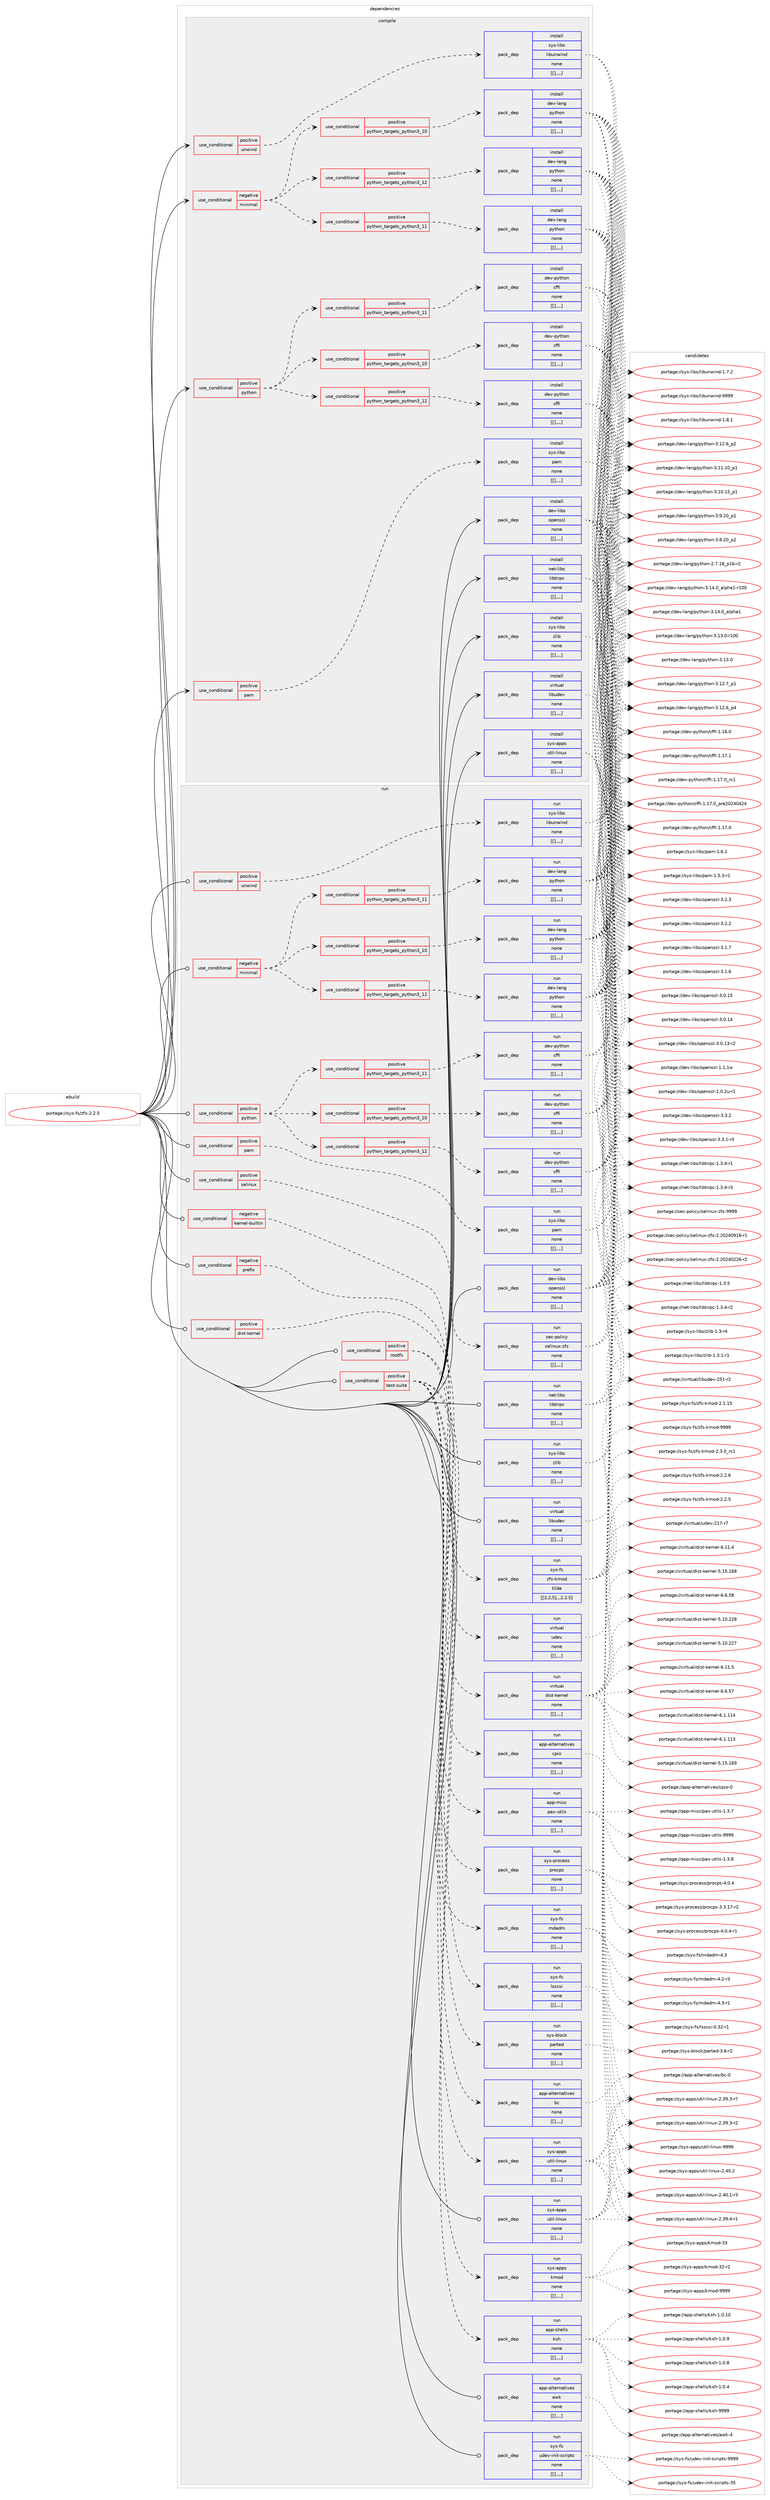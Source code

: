 digraph prolog {

# *************
# Graph options
# *************

newrank=true;
concentrate=true;
compound=true;
graph [rankdir=LR,fontname=Helvetica,fontsize=10,ranksep=1.5];#, ranksep=2.5, nodesep=0.2];
edge  [arrowhead=vee];
node  [fontname=Helvetica,fontsize=10];

# **********
# The ebuild
# **********

subgraph cluster_leftcol {
color=gray;
label=<<i>ebuild</i>>;
id [label="portage://sys-fs/zfs-2.2.5", color=red, width=4, href="../sys-fs/zfs-2.2.5.svg"];
}

# ****************
# The dependencies
# ****************

subgraph cluster_midcol {
color=gray;
label=<<i>dependencies</i>>;
subgraph cluster_compile {
fillcolor="#eeeeee";
style=filled;
label=<<i>compile</i>>;
subgraph cond123497 {
dependency461595 [label=<<TABLE BORDER="0" CELLBORDER="1" CELLSPACING="0" CELLPADDING="4"><TR><TD ROWSPAN="3" CELLPADDING="10">use_conditional</TD></TR><TR><TD>negative</TD></TR><TR><TD>minimal</TD></TR></TABLE>>, shape=none, color=red];
subgraph cond123518 {
dependency461666 [label=<<TABLE BORDER="0" CELLBORDER="1" CELLSPACING="0" CELLPADDING="4"><TR><TD ROWSPAN="3" CELLPADDING="10">use_conditional</TD></TR><TR><TD>positive</TD></TR><TR><TD>python_targets_python3_10</TD></TR></TABLE>>, shape=none, color=red];
subgraph pack334916 {
dependency461728 [label=<<TABLE BORDER="0" CELLBORDER="1" CELLSPACING="0" CELLPADDING="4" WIDTH="220"><TR><TD ROWSPAN="6" CELLPADDING="30">pack_dep</TD></TR><TR><TD WIDTH="110">install</TD></TR><TR><TD>dev-lang</TD></TR><TR><TD>python</TD></TR><TR><TD>none</TD></TR><TR><TD>[[],,,,]</TD></TR></TABLE>>, shape=none, color=blue];
}
dependency461666:e -> dependency461728:w [weight=20,style="dashed",arrowhead="vee"];
}
dependency461595:e -> dependency461666:w [weight=20,style="dashed",arrowhead="vee"];
subgraph cond123559 {
dependency461765 [label=<<TABLE BORDER="0" CELLBORDER="1" CELLSPACING="0" CELLPADDING="4"><TR><TD ROWSPAN="3" CELLPADDING="10">use_conditional</TD></TR><TR><TD>positive</TD></TR><TR><TD>python_targets_python3_11</TD></TR></TABLE>>, shape=none, color=red];
subgraph pack334979 {
dependency461782 [label=<<TABLE BORDER="0" CELLBORDER="1" CELLSPACING="0" CELLPADDING="4" WIDTH="220"><TR><TD ROWSPAN="6" CELLPADDING="30">pack_dep</TD></TR><TR><TD WIDTH="110">install</TD></TR><TR><TD>dev-lang</TD></TR><TR><TD>python</TD></TR><TR><TD>none</TD></TR><TR><TD>[[],,,,]</TD></TR></TABLE>>, shape=none, color=blue];
}
dependency461765:e -> dependency461782:w [weight=20,style="dashed",arrowhead="vee"];
}
dependency461595:e -> dependency461765:w [weight=20,style="dashed",arrowhead="vee"];
subgraph cond123581 {
dependency461902 [label=<<TABLE BORDER="0" CELLBORDER="1" CELLSPACING="0" CELLPADDING="4"><TR><TD ROWSPAN="3" CELLPADDING="10">use_conditional</TD></TR><TR><TD>positive</TD></TR><TR><TD>python_targets_python3_12</TD></TR></TABLE>>, shape=none, color=red];
subgraph pack335058 {
dependency461931 [label=<<TABLE BORDER="0" CELLBORDER="1" CELLSPACING="0" CELLPADDING="4" WIDTH="220"><TR><TD ROWSPAN="6" CELLPADDING="30">pack_dep</TD></TR><TR><TD WIDTH="110">install</TD></TR><TR><TD>dev-lang</TD></TR><TR><TD>python</TD></TR><TR><TD>none</TD></TR><TR><TD>[[],,,,]</TD></TR></TABLE>>, shape=none, color=blue];
}
dependency461902:e -> dependency461931:w [weight=20,style="dashed",arrowhead="vee"];
}
dependency461595:e -> dependency461902:w [weight=20,style="dashed",arrowhead="vee"];
}
id:e -> dependency461595:w [weight=20,style="solid",arrowhead="vee"];
subgraph cond123636 {
dependency462092 [label=<<TABLE BORDER="0" CELLBORDER="1" CELLSPACING="0" CELLPADDING="4"><TR><TD ROWSPAN="3" CELLPADDING="10">use_conditional</TD></TR><TR><TD>positive</TD></TR><TR><TD>pam</TD></TR></TABLE>>, shape=none, color=red];
subgraph pack335184 {
dependency462123 [label=<<TABLE BORDER="0" CELLBORDER="1" CELLSPACING="0" CELLPADDING="4" WIDTH="220"><TR><TD ROWSPAN="6" CELLPADDING="30">pack_dep</TD></TR><TR><TD WIDTH="110">install</TD></TR><TR><TD>sys-libs</TD></TR><TR><TD>pam</TD></TR><TR><TD>none</TD></TR><TR><TD>[[],,,,]</TD></TR></TABLE>>, shape=none, color=blue];
}
dependency462092:e -> dependency462123:w [weight=20,style="dashed",arrowhead="vee"];
}
id:e -> dependency462092:w [weight=20,style="solid",arrowhead="vee"];
subgraph cond123683 {
dependency462142 [label=<<TABLE BORDER="0" CELLBORDER="1" CELLSPACING="0" CELLPADDING="4"><TR><TD ROWSPAN="3" CELLPADDING="10">use_conditional</TD></TR><TR><TD>positive</TD></TR><TR><TD>python</TD></TR></TABLE>>, shape=none, color=red];
subgraph cond123690 {
dependency462168 [label=<<TABLE BORDER="0" CELLBORDER="1" CELLSPACING="0" CELLPADDING="4"><TR><TD ROWSPAN="3" CELLPADDING="10">use_conditional</TD></TR><TR><TD>positive</TD></TR><TR><TD>python_targets_python3_10</TD></TR></TABLE>>, shape=none, color=red];
subgraph pack335232 {
dependency462184 [label=<<TABLE BORDER="0" CELLBORDER="1" CELLSPACING="0" CELLPADDING="4" WIDTH="220"><TR><TD ROWSPAN="6" CELLPADDING="30">pack_dep</TD></TR><TR><TD WIDTH="110">install</TD></TR><TR><TD>dev-python</TD></TR><TR><TD>cffi</TD></TR><TR><TD>none</TD></TR><TR><TD>[[],,,,]</TD></TR></TABLE>>, shape=none, color=blue];
}
dependency462168:e -> dependency462184:w [weight=20,style="dashed",arrowhead="vee"];
}
dependency462142:e -> dependency462168:w [weight=20,style="dashed",arrowhead="vee"];
subgraph cond123718 {
dependency462251 [label=<<TABLE BORDER="0" CELLBORDER="1" CELLSPACING="0" CELLPADDING="4"><TR><TD ROWSPAN="3" CELLPADDING="10">use_conditional</TD></TR><TR><TD>positive</TD></TR><TR><TD>python_targets_python3_11</TD></TR></TABLE>>, shape=none, color=red];
subgraph pack335283 {
dependency462255 [label=<<TABLE BORDER="0" CELLBORDER="1" CELLSPACING="0" CELLPADDING="4" WIDTH="220"><TR><TD ROWSPAN="6" CELLPADDING="30">pack_dep</TD></TR><TR><TD WIDTH="110">install</TD></TR><TR><TD>dev-python</TD></TR><TR><TD>cffi</TD></TR><TR><TD>none</TD></TR><TR><TD>[[],,,,]</TD></TR></TABLE>>, shape=none, color=blue];
}
dependency462251:e -> dependency462255:w [weight=20,style="dashed",arrowhead="vee"];
}
dependency462142:e -> dependency462251:w [weight=20,style="dashed",arrowhead="vee"];
subgraph cond123732 {
dependency462289 [label=<<TABLE BORDER="0" CELLBORDER="1" CELLSPACING="0" CELLPADDING="4"><TR><TD ROWSPAN="3" CELLPADDING="10">use_conditional</TD></TR><TR><TD>positive</TD></TR><TR><TD>python_targets_python3_12</TD></TR></TABLE>>, shape=none, color=red];
subgraph pack335325 {
dependency462348 [label=<<TABLE BORDER="0" CELLBORDER="1" CELLSPACING="0" CELLPADDING="4" WIDTH="220"><TR><TD ROWSPAN="6" CELLPADDING="30">pack_dep</TD></TR><TR><TD WIDTH="110">install</TD></TR><TR><TD>dev-python</TD></TR><TR><TD>cffi</TD></TR><TR><TD>none</TD></TR><TR><TD>[[],,,,]</TD></TR></TABLE>>, shape=none, color=blue];
}
dependency462289:e -> dependency462348:w [weight=20,style="dashed",arrowhead="vee"];
}
dependency462142:e -> dependency462289:w [weight=20,style="dashed",arrowhead="vee"];
}
id:e -> dependency462142:w [weight=20,style="solid",arrowhead="vee"];
subgraph cond123757 {
dependency462383 [label=<<TABLE BORDER="0" CELLBORDER="1" CELLSPACING="0" CELLPADDING="4"><TR><TD ROWSPAN="3" CELLPADDING="10">use_conditional</TD></TR><TR><TD>positive</TD></TR><TR><TD>unwind</TD></TR></TABLE>>, shape=none, color=red];
subgraph pack335385 {
dependency462416 [label=<<TABLE BORDER="0" CELLBORDER="1" CELLSPACING="0" CELLPADDING="4" WIDTH="220"><TR><TD ROWSPAN="6" CELLPADDING="30">pack_dep</TD></TR><TR><TD WIDTH="110">install</TD></TR><TR><TD>sys-libs</TD></TR><TR><TD>libunwind</TD></TR><TR><TD>none</TD></TR><TR><TD>[[],,,,]</TD></TR></TABLE>>, shape=none, color=blue];
}
dependency462383:e -> dependency462416:w [weight=20,style="dashed",arrowhead="vee"];
}
id:e -> dependency462383:w [weight=20,style="solid",arrowhead="vee"];
subgraph pack335400 {
dependency462423 [label=<<TABLE BORDER="0" CELLBORDER="1" CELLSPACING="0" CELLPADDING="4" WIDTH="220"><TR><TD ROWSPAN="6" CELLPADDING="30">pack_dep</TD></TR><TR><TD WIDTH="110">install</TD></TR><TR><TD>dev-libs</TD></TR><TR><TD>openssl</TD></TR><TR><TD>none</TD></TR><TR><TD>[[],,,,]</TD></TR></TABLE>>, shape=none, color=blue];
}
id:e -> dependency462423:w [weight=20,style="solid",arrowhead="vee"];
subgraph pack335418 {
dependency462441 [label=<<TABLE BORDER="0" CELLBORDER="1" CELLSPACING="0" CELLPADDING="4" WIDTH="220"><TR><TD ROWSPAN="6" CELLPADDING="30">pack_dep</TD></TR><TR><TD WIDTH="110">install</TD></TR><TR><TD>net-libs</TD></TR><TR><TD>libtirpc</TD></TR><TR><TD>none</TD></TR><TR><TD>[[],,,,]</TD></TR></TABLE>>, shape=none, color=blue];
}
id:e -> dependency462441:w [weight=20,style="solid",arrowhead="vee"];
subgraph pack335422 {
dependency462463 [label=<<TABLE BORDER="0" CELLBORDER="1" CELLSPACING="0" CELLPADDING="4" WIDTH="220"><TR><TD ROWSPAN="6" CELLPADDING="30">pack_dep</TD></TR><TR><TD WIDTH="110">install</TD></TR><TR><TD>sys-apps</TD></TR><TR><TD>util-linux</TD></TR><TR><TD>none</TD></TR><TR><TD>[[],,,,]</TD></TR></TABLE>>, shape=none, color=blue];
}
id:e -> dependency462463:w [weight=20,style="solid",arrowhead="vee"];
subgraph pack335473 {
dependency462528 [label=<<TABLE BORDER="0" CELLBORDER="1" CELLSPACING="0" CELLPADDING="4" WIDTH="220"><TR><TD ROWSPAN="6" CELLPADDING="30">pack_dep</TD></TR><TR><TD WIDTH="110">install</TD></TR><TR><TD>sys-libs</TD></TR><TR><TD>zlib</TD></TR><TR><TD>none</TD></TR><TR><TD>[[],,,,]</TD></TR></TABLE>>, shape=none, color=blue];
}
id:e -> dependency462528:w [weight=20,style="solid",arrowhead="vee"];
subgraph pack335486 {
dependency462543 [label=<<TABLE BORDER="0" CELLBORDER="1" CELLSPACING="0" CELLPADDING="4" WIDTH="220"><TR><TD ROWSPAN="6" CELLPADDING="30">pack_dep</TD></TR><TR><TD WIDTH="110">install</TD></TR><TR><TD>virtual</TD></TR><TR><TD>libudev</TD></TR><TR><TD>none</TD></TR><TR><TD>[[],,,,]</TD></TR></TABLE>>, shape=none, color=blue];
}
id:e -> dependency462543:w [weight=20,style="solid",arrowhead="vee"];
}
subgraph cluster_compileandrun {
fillcolor="#eeeeee";
style=filled;
label=<<i>compile and run</i>>;
}
subgraph cluster_run {
fillcolor="#eeeeee";
style=filled;
label=<<i>run</i>>;
subgraph cond123793 {
dependency462548 [label=<<TABLE BORDER="0" CELLBORDER="1" CELLSPACING="0" CELLPADDING="4"><TR><TD ROWSPAN="3" CELLPADDING="10">use_conditional</TD></TR><TR><TD>negative</TD></TR><TR><TD>kernel-builtin</TD></TR></TABLE>>, shape=none, color=red];
subgraph pack335515 {
dependency462576 [label=<<TABLE BORDER="0" CELLBORDER="1" CELLSPACING="0" CELLPADDING="4" WIDTH="220"><TR><TD ROWSPAN="6" CELLPADDING="30">pack_dep</TD></TR><TR><TD WIDTH="110">run</TD></TR><TR><TD>sys-fs</TD></TR><TR><TD>zfs-kmod</TD></TR><TR><TD>tilde</TD></TR><TR><TD>[[2,2,5],,,2.2.5]</TD></TR></TABLE>>, shape=none, color=blue];
}
dependency462548:e -> dependency462576:w [weight=20,style="dashed",arrowhead="vee"];
}
id:e -> dependency462548:w [weight=20,style="solid",arrowhead="odot"];
subgraph cond123799 {
dependency462592 [label=<<TABLE BORDER="0" CELLBORDER="1" CELLSPACING="0" CELLPADDING="4"><TR><TD ROWSPAN="3" CELLPADDING="10">use_conditional</TD></TR><TR><TD>negative</TD></TR><TR><TD>minimal</TD></TR></TABLE>>, shape=none, color=red];
subgraph cond123802 {
dependency462605 [label=<<TABLE BORDER="0" CELLBORDER="1" CELLSPACING="0" CELLPADDING="4"><TR><TD ROWSPAN="3" CELLPADDING="10">use_conditional</TD></TR><TR><TD>positive</TD></TR><TR><TD>python_targets_python3_10</TD></TR></TABLE>>, shape=none, color=red];
subgraph pack335561 {
dependency462644 [label=<<TABLE BORDER="0" CELLBORDER="1" CELLSPACING="0" CELLPADDING="4" WIDTH="220"><TR><TD ROWSPAN="6" CELLPADDING="30">pack_dep</TD></TR><TR><TD WIDTH="110">run</TD></TR><TR><TD>dev-lang</TD></TR><TR><TD>python</TD></TR><TR><TD>none</TD></TR><TR><TD>[[],,,,]</TD></TR></TABLE>>, shape=none, color=blue];
}
dependency462605:e -> dependency462644:w [weight=20,style="dashed",arrowhead="vee"];
}
dependency462592:e -> dependency462605:w [weight=20,style="dashed",arrowhead="vee"];
subgraph cond123816 {
dependency462682 [label=<<TABLE BORDER="0" CELLBORDER="1" CELLSPACING="0" CELLPADDING="4"><TR><TD ROWSPAN="3" CELLPADDING="10">use_conditional</TD></TR><TR><TD>positive</TD></TR><TR><TD>python_targets_python3_11</TD></TR></TABLE>>, shape=none, color=red];
subgraph pack335643 {
dependency462721 [label=<<TABLE BORDER="0" CELLBORDER="1" CELLSPACING="0" CELLPADDING="4" WIDTH="220"><TR><TD ROWSPAN="6" CELLPADDING="30">pack_dep</TD></TR><TR><TD WIDTH="110">run</TD></TR><TR><TD>dev-lang</TD></TR><TR><TD>python</TD></TR><TR><TD>none</TD></TR><TR><TD>[[],,,,]</TD></TR></TABLE>>, shape=none, color=blue];
}
dependency462682:e -> dependency462721:w [weight=20,style="dashed",arrowhead="vee"];
}
dependency462592:e -> dependency462682:w [weight=20,style="dashed",arrowhead="vee"];
subgraph cond123828 {
dependency462741 [label=<<TABLE BORDER="0" CELLBORDER="1" CELLSPACING="0" CELLPADDING="4"><TR><TD ROWSPAN="3" CELLPADDING="10">use_conditional</TD></TR><TR><TD>positive</TD></TR><TR><TD>python_targets_python3_12</TD></TR></TABLE>>, shape=none, color=red];
subgraph pack335662 {
dependency462742 [label=<<TABLE BORDER="0" CELLBORDER="1" CELLSPACING="0" CELLPADDING="4" WIDTH="220"><TR><TD ROWSPAN="6" CELLPADDING="30">pack_dep</TD></TR><TR><TD WIDTH="110">run</TD></TR><TR><TD>dev-lang</TD></TR><TR><TD>python</TD></TR><TR><TD>none</TD></TR><TR><TD>[[],,,,]</TD></TR></TABLE>>, shape=none, color=blue];
}
dependency462741:e -> dependency462742:w [weight=20,style="dashed",arrowhead="vee"];
}
dependency462592:e -> dependency462741:w [weight=20,style="dashed",arrowhead="vee"];
}
id:e -> dependency462592:w [weight=20,style="solid",arrowhead="odot"];
subgraph cond123837 {
dependency462773 [label=<<TABLE BORDER="0" CELLBORDER="1" CELLSPACING="0" CELLPADDING="4"><TR><TD ROWSPAN="3" CELLPADDING="10">use_conditional</TD></TR><TR><TD>negative</TD></TR><TR><TD>prefix</TD></TR></TABLE>>, shape=none, color=red];
subgraph pack335700 {
dependency462802 [label=<<TABLE BORDER="0" CELLBORDER="1" CELLSPACING="0" CELLPADDING="4" WIDTH="220"><TR><TD ROWSPAN="6" CELLPADDING="30">pack_dep</TD></TR><TR><TD WIDTH="110">run</TD></TR><TR><TD>virtual</TD></TR><TR><TD>udev</TD></TR><TR><TD>none</TD></TR><TR><TD>[[],,,,]</TD></TR></TABLE>>, shape=none, color=blue];
}
dependency462773:e -> dependency462802:w [weight=20,style="dashed",arrowhead="vee"];
}
id:e -> dependency462773:w [weight=20,style="solid",arrowhead="odot"];
subgraph cond123849 {
dependency462846 [label=<<TABLE BORDER="0" CELLBORDER="1" CELLSPACING="0" CELLPADDING="4"><TR><TD ROWSPAN="3" CELLPADDING="10">use_conditional</TD></TR><TR><TD>positive</TD></TR><TR><TD>dist-kernel</TD></TR></TABLE>>, shape=none, color=red];
subgraph pack335762 {
dependency462876 [label=<<TABLE BORDER="0" CELLBORDER="1" CELLSPACING="0" CELLPADDING="4" WIDTH="220"><TR><TD ROWSPAN="6" CELLPADDING="30">pack_dep</TD></TR><TR><TD WIDTH="110">run</TD></TR><TR><TD>virtual</TD></TR><TR><TD>dist-kernel</TD></TR><TR><TD>none</TD></TR><TR><TD>[[],,,,]</TD></TR></TABLE>>, shape=none, color=blue];
}
dependency462846:e -> dependency462876:w [weight=20,style="dashed",arrowhead="vee"];
}
id:e -> dependency462846:w [weight=20,style="solid",arrowhead="odot"];
subgraph cond123855 {
dependency462884 [label=<<TABLE BORDER="0" CELLBORDER="1" CELLSPACING="0" CELLPADDING="4"><TR><TD ROWSPAN="3" CELLPADDING="10">use_conditional</TD></TR><TR><TD>positive</TD></TR><TR><TD>pam</TD></TR></TABLE>>, shape=none, color=red];
subgraph pack335792 {
dependency462912 [label=<<TABLE BORDER="0" CELLBORDER="1" CELLSPACING="0" CELLPADDING="4" WIDTH="220"><TR><TD ROWSPAN="6" CELLPADDING="30">pack_dep</TD></TR><TR><TD WIDTH="110">run</TD></TR><TR><TD>sys-libs</TD></TR><TR><TD>pam</TD></TR><TR><TD>none</TD></TR><TR><TD>[[],,,,]</TD></TR></TABLE>>, shape=none, color=blue];
}
dependency462884:e -> dependency462912:w [weight=20,style="dashed",arrowhead="vee"];
}
id:e -> dependency462884:w [weight=20,style="solid",arrowhead="odot"];
subgraph cond123868 {
dependency462932 [label=<<TABLE BORDER="0" CELLBORDER="1" CELLSPACING="0" CELLPADDING="4"><TR><TD ROWSPAN="3" CELLPADDING="10">use_conditional</TD></TR><TR><TD>positive</TD></TR><TR><TD>python</TD></TR></TABLE>>, shape=none, color=red];
subgraph cond123870 {
dependency462946 [label=<<TABLE BORDER="0" CELLBORDER="1" CELLSPACING="0" CELLPADDING="4"><TR><TD ROWSPAN="3" CELLPADDING="10">use_conditional</TD></TR><TR><TD>positive</TD></TR><TR><TD>python_targets_python3_10</TD></TR></TABLE>>, shape=none, color=red];
subgraph pack335838 {
dependency462960 [label=<<TABLE BORDER="0" CELLBORDER="1" CELLSPACING="0" CELLPADDING="4" WIDTH="220"><TR><TD ROWSPAN="6" CELLPADDING="30">pack_dep</TD></TR><TR><TD WIDTH="110">run</TD></TR><TR><TD>dev-python</TD></TR><TR><TD>cffi</TD></TR><TR><TD>none</TD></TR><TR><TD>[[],,,,]</TD></TR></TABLE>>, shape=none, color=blue];
}
dependency462946:e -> dependency462960:w [weight=20,style="dashed",arrowhead="vee"];
}
dependency462932:e -> dependency462946:w [weight=20,style="dashed",arrowhead="vee"];
subgraph cond123878 {
dependency462995 [label=<<TABLE BORDER="0" CELLBORDER="1" CELLSPACING="0" CELLPADDING="4"><TR><TD ROWSPAN="3" CELLPADDING="10">use_conditional</TD></TR><TR><TD>positive</TD></TR><TR><TD>python_targets_python3_11</TD></TR></TABLE>>, shape=none, color=red];
subgraph pack335867 {
dependency463061 [label=<<TABLE BORDER="0" CELLBORDER="1" CELLSPACING="0" CELLPADDING="4" WIDTH="220"><TR><TD ROWSPAN="6" CELLPADDING="30">pack_dep</TD></TR><TR><TD WIDTH="110">run</TD></TR><TR><TD>dev-python</TD></TR><TR><TD>cffi</TD></TR><TR><TD>none</TD></TR><TR><TD>[[],,,,]</TD></TR></TABLE>>, shape=none, color=blue];
}
dependency462995:e -> dependency463061:w [weight=20,style="dashed",arrowhead="vee"];
}
dependency462932:e -> dependency462995:w [weight=20,style="dashed",arrowhead="vee"];
subgraph cond123892 {
dependency463091 [label=<<TABLE BORDER="0" CELLBORDER="1" CELLSPACING="0" CELLPADDING="4"><TR><TD ROWSPAN="3" CELLPADDING="10">use_conditional</TD></TR><TR><TD>positive</TD></TR><TR><TD>python_targets_python3_12</TD></TR></TABLE>>, shape=none, color=red];
subgraph pack335942 {
dependency463100 [label=<<TABLE BORDER="0" CELLBORDER="1" CELLSPACING="0" CELLPADDING="4" WIDTH="220"><TR><TD ROWSPAN="6" CELLPADDING="30">pack_dep</TD></TR><TR><TD WIDTH="110">run</TD></TR><TR><TD>dev-python</TD></TR><TR><TD>cffi</TD></TR><TR><TD>none</TD></TR><TR><TD>[[],,,,]</TD></TR></TABLE>>, shape=none, color=blue];
}
dependency463091:e -> dependency463100:w [weight=20,style="dashed",arrowhead="vee"];
}
dependency462932:e -> dependency463091:w [weight=20,style="dashed",arrowhead="vee"];
}
id:e -> dependency462932:w [weight=20,style="solid",arrowhead="odot"];
subgraph cond123901 {
dependency463126 [label=<<TABLE BORDER="0" CELLBORDER="1" CELLSPACING="0" CELLPADDING="4"><TR><TD ROWSPAN="3" CELLPADDING="10">use_conditional</TD></TR><TR><TD>positive</TD></TR><TR><TD>rootfs</TD></TR></TABLE>>, shape=none, color=red];
subgraph pack335976 {
dependency463141 [label=<<TABLE BORDER="0" CELLBORDER="1" CELLSPACING="0" CELLPADDING="4" WIDTH="220"><TR><TD ROWSPAN="6" CELLPADDING="30">pack_dep</TD></TR><TR><TD WIDTH="110">run</TD></TR><TR><TD>app-alternatives</TD></TR><TR><TD>cpio</TD></TR><TR><TD>none</TD></TR><TR><TD>[[],,,,]</TD></TR></TABLE>>, shape=none, color=blue];
}
dependency463126:e -> dependency463141:w [weight=20,style="dashed",arrowhead="vee"];
subgraph pack335977 {
dependency463144 [label=<<TABLE BORDER="0" CELLBORDER="1" CELLSPACING="0" CELLPADDING="4" WIDTH="220"><TR><TD ROWSPAN="6" CELLPADDING="30">pack_dep</TD></TR><TR><TD WIDTH="110">run</TD></TR><TR><TD>app-misc</TD></TR><TR><TD>pax-utils</TD></TR><TR><TD>none</TD></TR><TR><TD>[[],,,,]</TD></TR></TABLE>>, shape=none, color=blue];
}
dependency463126:e -> dependency463144:w [weight=20,style="dashed",arrowhead="vee"];
}
id:e -> dependency463126:w [weight=20,style="solid",arrowhead="odot"];
subgraph cond123907 {
dependency463160 [label=<<TABLE BORDER="0" CELLBORDER="1" CELLSPACING="0" CELLPADDING="4"><TR><TD ROWSPAN="3" CELLPADDING="10">use_conditional</TD></TR><TR><TD>positive</TD></TR><TR><TD>selinux</TD></TR></TABLE>>, shape=none, color=red];
subgraph pack335993 {
dependency463162 [label=<<TABLE BORDER="0" CELLBORDER="1" CELLSPACING="0" CELLPADDING="4" WIDTH="220"><TR><TD ROWSPAN="6" CELLPADDING="30">pack_dep</TD></TR><TR><TD WIDTH="110">run</TD></TR><TR><TD>sec-policy</TD></TR><TR><TD>selinux-zfs</TD></TR><TR><TD>none</TD></TR><TR><TD>[[],,,,]</TD></TR></TABLE>>, shape=none, color=blue];
}
dependency463160:e -> dependency463162:w [weight=20,style="dashed",arrowhead="vee"];
}
id:e -> dependency463160:w [weight=20,style="solid",arrowhead="odot"];
subgraph cond123910 {
dependency463176 [label=<<TABLE BORDER="0" CELLBORDER="1" CELLSPACING="0" CELLPADDING="4"><TR><TD ROWSPAN="3" CELLPADDING="10">use_conditional</TD></TR><TR><TD>positive</TD></TR><TR><TD>test-suite</TD></TR></TABLE>>, shape=none, color=red];
subgraph pack336005 {
dependency463179 [label=<<TABLE BORDER="0" CELLBORDER="1" CELLSPACING="0" CELLPADDING="4" WIDTH="220"><TR><TD ROWSPAN="6" CELLPADDING="30">pack_dep</TD></TR><TR><TD WIDTH="110">run</TD></TR><TR><TD>app-shells</TD></TR><TR><TD>ksh</TD></TR><TR><TD>none</TD></TR><TR><TD>[[],,,,]</TD></TR></TABLE>>, shape=none, color=blue];
}
dependency463176:e -> dependency463179:w [weight=20,style="dashed",arrowhead="vee"];
subgraph pack336007 {
dependency463184 [label=<<TABLE BORDER="0" CELLBORDER="1" CELLSPACING="0" CELLPADDING="4" WIDTH="220"><TR><TD ROWSPAN="6" CELLPADDING="30">pack_dep</TD></TR><TR><TD WIDTH="110">run</TD></TR><TR><TD>sys-apps</TD></TR><TR><TD>kmod</TD></TR><TR><TD>none</TD></TR><TR><TD>[[],,,,]</TD></TR></TABLE>>, shape=none, color=blue];
}
dependency463176:e -> dependency463184:w [weight=20,style="dashed",arrowhead="vee"];
subgraph pack336012 {
dependency463192 [label=<<TABLE BORDER="0" CELLBORDER="1" CELLSPACING="0" CELLPADDING="4" WIDTH="220"><TR><TD ROWSPAN="6" CELLPADDING="30">pack_dep</TD></TR><TR><TD WIDTH="110">run</TD></TR><TR><TD>sys-apps</TD></TR><TR><TD>util-linux</TD></TR><TR><TD>none</TD></TR><TR><TD>[[],,,,]</TD></TR></TABLE>>, shape=none, color=blue];
}
dependency463176:e -> dependency463192:w [weight=20,style="dashed",arrowhead="vee"];
subgraph pack336016 {
dependency463195 [label=<<TABLE BORDER="0" CELLBORDER="1" CELLSPACING="0" CELLPADDING="4" WIDTH="220"><TR><TD ROWSPAN="6" CELLPADDING="30">pack_dep</TD></TR><TR><TD WIDTH="110">run</TD></TR><TR><TD>app-alternatives</TD></TR><TR><TD>bc</TD></TR><TR><TD>none</TD></TR><TR><TD>[[],,,,]</TD></TR></TABLE>>, shape=none, color=blue];
}
dependency463176:e -> dependency463195:w [weight=20,style="dashed",arrowhead="vee"];
subgraph pack336019 {
dependency463204 [label=<<TABLE BORDER="0" CELLBORDER="1" CELLSPACING="0" CELLPADDING="4" WIDTH="220"><TR><TD ROWSPAN="6" CELLPADDING="30">pack_dep</TD></TR><TR><TD WIDTH="110">run</TD></TR><TR><TD>sys-block</TD></TR><TR><TD>parted</TD></TR><TR><TD>none</TD></TR><TR><TD>[[],,,,]</TD></TR></TABLE>>, shape=none, color=blue];
}
dependency463176:e -> dependency463204:w [weight=20,style="dashed",arrowhead="vee"];
subgraph pack336027 {
dependency463214 [label=<<TABLE BORDER="0" CELLBORDER="1" CELLSPACING="0" CELLPADDING="4" WIDTH="220"><TR><TD ROWSPAN="6" CELLPADDING="30">pack_dep</TD></TR><TR><TD WIDTH="110">run</TD></TR><TR><TD>sys-fs</TD></TR><TR><TD>lsscsi</TD></TR><TR><TD>none</TD></TR><TR><TD>[[],,,,]</TD></TR></TABLE>>, shape=none, color=blue];
}
dependency463176:e -> dependency463214:w [weight=20,style="dashed",arrowhead="vee"];
subgraph pack336039 {
dependency463217 [label=<<TABLE BORDER="0" CELLBORDER="1" CELLSPACING="0" CELLPADDING="4" WIDTH="220"><TR><TD ROWSPAN="6" CELLPADDING="30">pack_dep</TD></TR><TR><TD WIDTH="110">run</TD></TR><TR><TD>sys-fs</TD></TR><TR><TD>mdadm</TD></TR><TR><TD>none</TD></TR><TR><TD>[[],,,,]</TD></TR></TABLE>>, shape=none, color=blue];
}
dependency463176:e -> dependency463217:w [weight=20,style="dashed",arrowhead="vee"];
subgraph pack336040 {
dependency463237 [label=<<TABLE BORDER="0" CELLBORDER="1" CELLSPACING="0" CELLPADDING="4" WIDTH="220"><TR><TD ROWSPAN="6" CELLPADDING="30">pack_dep</TD></TR><TR><TD WIDTH="110">run</TD></TR><TR><TD>sys-process</TD></TR><TR><TD>procps</TD></TR><TR><TD>none</TD></TR><TR><TD>[[],,,,]</TD></TR></TABLE>>, shape=none, color=blue];
}
dependency463176:e -> dependency463237:w [weight=20,style="dashed",arrowhead="vee"];
}
id:e -> dependency463176:w [weight=20,style="solid",arrowhead="odot"];
subgraph cond123930 {
dependency463249 [label=<<TABLE BORDER="0" CELLBORDER="1" CELLSPACING="0" CELLPADDING="4"><TR><TD ROWSPAN="3" CELLPADDING="10">use_conditional</TD></TR><TR><TD>positive</TD></TR><TR><TD>unwind</TD></TR></TABLE>>, shape=none, color=red];
subgraph pack336057 {
dependency463252 [label=<<TABLE BORDER="0" CELLBORDER="1" CELLSPACING="0" CELLPADDING="4" WIDTH="220"><TR><TD ROWSPAN="6" CELLPADDING="30">pack_dep</TD></TR><TR><TD WIDTH="110">run</TD></TR><TR><TD>sys-libs</TD></TR><TR><TD>libunwind</TD></TR><TR><TD>none</TD></TR><TR><TD>[[],,,,]</TD></TR></TABLE>>, shape=none, color=blue];
}
dependency463249:e -> dependency463252:w [weight=20,style="dashed",arrowhead="vee"];
}
id:e -> dependency463249:w [weight=20,style="solid",arrowhead="odot"];
subgraph pack336063 {
dependency463276 [label=<<TABLE BORDER="0" CELLBORDER="1" CELLSPACING="0" CELLPADDING="4" WIDTH="220"><TR><TD ROWSPAN="6" CELLPADDING="30">pack_dep</TD></TR><TR><TD WIDTH="110">run</TD></TR><TR><TD>app-alternatives</TD></TR><TR><TD>awk</TD></TR><TR><TD>none</TD></TR><TR><TD>[[],,,,]</TD></TR></TABLE>>, shape=none, color=blue];
}
id:e -> dependency463276:w [weight=20,style="solid",arrowhead="odot"];
subgraph pack336101 {
dependency463309 [label=<<TABLE BORDER="0" CELLBORDER="1" CELLSPACING="0" CELLPADDING="4" WIDTH="220"><TR><TD ROWSPAN="6" CELLPADDING="30">pack_dep</TD></TR><TR><TD WIDTH="110">run</TD></TR><TR><TD>dev-libs</TD></TR><TR><TD>openssl</TD></TR><TR><TD>none</TD></TR><TR><TD>[[],,,,]</TD></TR></TABLE>>, shape=none, color=blue];
}
id:e -> dependency463309:w [weight=20,style="solid",arrowhead="odot"];
subgraph pack336114 {
dependency463328 [label=<<TABLE BORDER="0" CELLBORDER="1" CELLSPACING="0" CELLPADDING="4" WIDTH="220"><TR><TD ROWSPAN="6" CELLPADDING="30">pack_dep</TD></TR><TR><TD WIDTH="110">run</TD></TR><TR><TD>net-libs</TD></TR><TR><TD>libtirpc</TD></TR><TR><TD>none</TD></TR><TR><TD>[[],,,,]</TD></TR></TABLE>>, shape=none, color=blue];
}
id:e -> dependency463328:w [weight=20,style="solid",arrowhead="odot"];
subgraph pack336127 {
dependency463332 [label=<<TABLE BORDER="0" CELLBORDER="1" CELLSPACING="0" CELLPADDING="4" WIDTH="220"><TR><TD ROWSPAN="6" CELLPADDING="30">pack_dep</TD></TR><TR><TD WIDTH="110">run</TD></TR><TR><TD>sys-apps</TD></TR><TR><TD>util-linux</TD></TR><TR><TD>none</TD></TR><TR><TD>[[],,,,]</TD></TR></TABLE>>, shape=none, color=blue];
}
id:e -> dependency463332:w [weight=20,style="solid",arrowhead="odot"];
subgraph pack336143 {
dependency463355 [label=<<TABLE BORDER="0" CELLBORDER="1" CELLSPACING="0" CELLPADDING="4" WIDTH="220"><TR><TD ROWSPAN="6" CELLPADDING="30">pack_dep</TD></TR><TR><TD WIDTH="110">run</TD></TR><TR><TD>sys-fs</TD></TR><TR><TD>udev-init-scripts</TD></TR><TR><TD>none</TD></TR><TR><TD>[[],,,,]</TD></TR></TABLE>>, shape=none, color=blue];
}
id:e -> dependency463355:w [weight=20,style="solid",arrowhead="odot"];
subgraph pack336160 {
dependency463394 [label=<<TABLE BORDER="0" CELLBORDER="1" CELLSPACING="0" CELLPADDING="4" WIDTH="220"><TR><TD ROWSPAN="6" CELLPADDING="30">pack_dep</TD></TR><TR><TD WIDTH="110">run</TD></TR><TR><TD>sys-libs</TD></TR><TR><TD>zlib</TD></TR><TR><TD>none</TD></TR><TR><TD>[[],,,,]</TD></TR></TABLE>>, shape=none, color=blue];
}
id:e -> dependency463394:w [weight=20,style="solid",arrowhead="odot"];
subgraph pack336191 {
dependency463408 [label=<<TABLE BORDER="0" CELLBORDER="1" CELLSPACING="0" CELLPADDING="4" WIDTH="220"><TR><TD ROWSPAN="6" CELLPADDING="30">pack_dep</TD></TR><TR><TD WIDTH="110">run</TD></TR><TR><TD>virtual</TD></TR><TR><TD>libudev</TD></TR><TR><TD>none</TD></TR><TR><TD>[[],,,,]</TD></TR></TABLE>>, shape=none, color=blue];
}
id:e -> dependency463408:w [weight=20,style="solid",arrowhead="odot"];
}
}

# **************
# The candidates
# **************

subgraph cluster_choices {
rank=same;
color=gray;
label=<<i>candidates</i>>;

subgraph choice335761 {
color=black;
nodesep=1;
choice100101118451089711010347112121116104111110455146495246489597108112104974945114494848 [label="portage://dev-lang/python-3.14.0_alpha1-r100", color=red, width=4,href="../dev-lang/python-3.14.0_alpha1-r100.svg"];
choice1001011184510897110103471121211161041111104551464952464895971081121049749 [label="portage://dev-lang/python-3.14.0_alpha1", color=red, width=4,href="../dev-lang/python-3.14.0_alpha1.svg"];
choice1001011184510897110103471121211161041111104551464951464845114494848 [label="portage://dev-lang/python-3.13.0-r100", color=red, width=4,href="../dev-lang/python-3.13.0-r100.svg"];
choice10010111845108971101034711212111610411111045514649514648 [label="portage://dev-lang/python-3.13.0", color=red, width=4,href="../dev-lang/python-3.13.0.svg"];
choice100101118451089711010347112121116104111110455146495046559511249 [label="portage://dev-lang/python-3.12.7_p1", color=red, width=4,href="../dev-lang/python-3.12.7_p1.svg"];
choice100101118451089711010347112121116104111110455146495046549511252 [label="portage://dev-lang/python-3.12.6_p4", color=red, width=4,href="../dev-lang/python-3.12.6_p4.svg"];
choice100101118451089711010347112121116104111110455146495046549511250 [label="portage://dev-lang/python-3.12.6_p2", color=red, width=4,href="../dev-lang/python-3.12.6_p2.svg"];
choice10010111845108971101034711212111610411111045514649494649489511249 [label="portage://dev-lang/python-3.11.10_p1", color=red, width=4,href="../dev-lang/python-3.11.10_p1.svg"];
choice10010111845108971101034711212111610411111045514649484649539511249 [label="portage://dev-lang/python-3.10.15_p1", color=red, width=4,href="../dev-lang/python-3.10.15_p1.svg"];
choice100101118451089711010347112121116104111110455146574650489511249 [label="portage://dev-lang/python-3.9.20_p1", color=red, width=4,href="../dev-lang/python-3.9.20_p1.svg"];
choice100101118451089711010347112121116104111110455146564650489511250 [label="portage://dev-lang/python-3.8.20_p2", color=red, width=4,href="../dev-lang/python-3.8.20_p2.svg"];
choice100101118451089711010347112121116104111110455046554649569511249544511450 [label="portage://dev-lang/python-2.7.18_p16-r2", color=red, width=4,href="../dev-lang/python-2.7.18_p16-r2.svg"];
dependency461728:e -> choice100101118451089711010347112121116104111110455146495246489597108112104974945114494848:w [style=dotted,weight="100"];
dependency461728:e -> choice1001011184510897110103471121211161041111104551464952464895971081121049749:w [style=dotted,weight="100"];
dependency461728:e -> choice1001011184510897110103471121211161041111104551464951464845114494848:w [style=dotted,weight="100"];
dependency461728:e -> choice10010111845108971101034711212111610411111045514649514648:w [style=dotted,weight="100"];
dependency461728:e -> choice100101118451089711010347112121116104111110455146495046559511249:w [style=dotted,weight="100"];
dependency461728:e -> choice100101118451089711010347112121116104111110455146495046549511252:w [style=dotted,weight="100"];
dependency461728:e -> choice100101118451089711010347112121116104111110455146495046549511250:w [style=dotted,weight="100"];
dependency461728:e -> choice10010111845108971101034711212111610411111045514649494649489511249:w [style=dotted,weight="100"];
dependency461728:e -> choice10010111845108971101034711212111610411111045514649484649539511249:w [style=dotted,weight="100"];
dependency461728:e -> choice100101118451089711010347112121116104111110455146574650489511249:w [style=dotted,weight="100"];
dependency461728:e -> choice100101118451089711010347112121116104111110455146564650489511250:w [style=dotted,weight="100"];
dependency461728:e -> choice100101118451089711010347112121116104111110455046554649569511249544511450:w [style=dotted,weight="100"];
}
subgraph choice335808 {
color=black;
nodesep=1;
choice100101118451089711010347112121116104111110455146495246489597108112104974945114494848 [label="portage://dev-lang/python-3.14.0_alpha1-r100", color=red, width=4,href="../dev-lang/python-3.14.0_alpha1-r100.svg"];
choice1001011184510897110103471121211161041111104551464952464895971081121049749 [label="portage://dev-lang/python-3.14.0_alpha1", color=red, width=4,href="../dev-lang/python-3.14.0_alpha1.svg"];
choice1001011184510897110103471121211161041111104551464951464845114494848 [label="portage://dev-lang/python-3.13.0-r100", color=red, width=4,href="../dev-lang/python-3.13.0-r100.svg"];
choice10010111845108971101034711212111610411111045514649514648 [label="portage://dev-lang/python-3.13.0", color=red, width=4,href="../dev-lang/python-3.13.0.svg"];
choice100101118451089711010347112121116104111110455146495046559511249 [label="portage://dev-lang/python-3.12.7_p1", color=red, width=4,href="../dev-lang/python-3.12.7_p1.svg"];
choice100101118451089711010347112121116104111110455146495046549511252 [label="portage://dev-lang/python-3.12.6_p4", color=red, width=4,href="../dev-lang/python-3.12.6_p4.svg"];
choice100101118451089711010347112121116104111110455146495046549511250 [label="portage://dev-lang/python-3.12.6_p2", color=red, width=4,href="../dev-lang/python-3.12.6_p2.svg"];
choice10010111845108971101034711212111610411111045514649494649489511249 [label="portage://dev-lang/python-3.11.10_p1", color=red, width=4,href="../dev-lang/python-3.11.10_p1.svg"];
choice10010111845108971101034711212111610411111045514649484649539511249 [label="portage://dev-lang/python-3.10.15_p1", color=red, width=4,href="../dev-lang/python-3.10.15_p1.svg"];
choice100101118451089711010347112121116104111110455146574650489511249 [label="portage://dev-lang/python-3.9.20_p1", color=red, width=4,href="../dev-lang/python-3.9.20_p1.svg"];
choice100101118451089711010347112121116104111110455146564650489511250 [label="portage://dev-lang/python-3.8.20_p2", color=red, width=4,href="../dev-lang/python-3.8.20_p2.svg"];
choice100101118451089711010347112121116104111110455046554649569511249544511450 [label="portage://dev-lang/python-2.7.18_p16-r2", color=red, width=4,href="../dev-lang/python-2.7.18_p16-r2.svg"];
dependency461782:e -> choice100101118451089711010347112121116104111110455146495246489597108112104974945114494848:w [style=dotted,weight="100"];
dependency461782:e -> choice1001011184510897110103471121211161041111104551464952464895971081121049749:w [style=dotted,weight="100"];
dependency461782:e -> choice1001011184510897110103471121211161041111104551464951464845114494848:w [style=dotted,weight="100"];
dependency461782:e -> choice10010111845108971101034711212111610411111045514649514648:w [style=dotted,weight="100"];
dependency461782:e -> choice100101118451089711010347112121116104111110455146495046559511249:w [style=dotted,weight="100"];
dependency461782:e -> choice100101118451089711010347112121116104111110455146495046549511252:w [style=dotted,weight="100"];
dependency461782:e -> choice100101118451089711010347112121116104111110455146495046549511250:w [style=dotted,weight="100"];
dependency461782:e -> choice10010111845108971101034711212111610411111045514649494649489511249:w [style=dotted,weight="100"];
dependency461782:e -> choice10010111845108971101034711212111610411111045514649484649539511249:w [style=dotted,weight="100"];
dependency461782:e -> choice100101118451089711010347112121116104111110455146574650489511249:w [style=dotted,weight="100"];
dependency461782:e -> choice100101118451089711010347112121116104111110455146564650489511250:w [style=dotted,weight="100"];
dependency461782:e -> choice100101118451089711010347112121116104111110455046554649569511249544511450:w [style=dotted,weight="100"];
}
subgraph choice335834 {
color=black;
nodesep=1;
choice100101118451089711010347112121116104111110455146495246489597108112104974945114494848 [label="portage://dev-lang/python-3.14.0_alpha1-r100", color=red, width=4,href="../dev-lang/python-3.14.0_alpha1-r100.svg"];
choice1001011184510897110103471121211161041111104551464952464895971081121049749 [label="portage://dev-lang/python-3.14.0_alpha1", color=red, width=4,href="../dev-lang/python-3.14.0_alpha1.svg"];
choice1001011184510897110103471121211161041111104551464951464845114494848 [label="portage://dev-lang/python-3.13.0-r100", color=red, width=4,href="../dev-lang/python-3.13.0-r100.svg"];
choice10010111845108971101034711212111610411111045514649514648 [label="portage://dev-lang/python-3.13.0", color=red, width=4,href="../dev-lang/python-3.13.0.svg"];
choice100101118451089711010347112121116104111110455146495046559511249 [label="portage://dev-lang/python-3.12.7_p1", color=red, width=4,href="../dev-lang/python-3.12.7_p1.svg"];
choice100101118451089711010347112121116104111110455146495046549511252 [label="portage://dev-lang/python-3.12.6_p4", color=red, width=4,href="../dev-lang/python-3.12.6_p4.svg"];
choice100101118451089711010347112121116104111110455146495046549511250 [label="portage://dev-lang/python-3.12.6_p2", color=red, width=4,href="../dev-lang/python-3.12.6_p2.svg"];
choice10010111845108971101034711212111610411111045514649494649489511249 [label="portage://dev-lang/python-3.11.10_p1", color=red, width=4,href="../dev-lang/python-3.11.10_p1.svg"];
choice10010111845108971101034711212111610411111045514649484649539511249 [label="portage://dev-lang/python-3.10.15_p1", color=red, width=4,href="../dev-lang/python-3.10.15_p1.svg"];
choice100101118451089711010347112121116104111110455146574650489511249 [label="portage://dev-lang/python-3.9.20_p1", color=red, width=4,href="../dev-lang/python-3.9.20_p1.svg"];
choice100101118451089711010347112121116104111110455146564650489511250 [label="portage://dev-lang/python-3.8.20_p2", color=red, width=4,href="../dev-lang/python-3.8.20_p2.svg"];
choice100101118451089711010347112121116104111110455046554649569511249544511450 [label="portage://dev-lang/python-2.7.18_p16-r2", color=red, width=4,href="../dev-lang/python-2.7.18_p16-r2.svg"];
dependency461931:e -> choice100101118451089711010347112121116104111110455146495246489597108112104974945114494848:w [style=dotted,weight="100"];
dependency461931:e -> choice1001011184510897110103471121211161041111104551464952464895971081121049749:w [style=dotted,weight="100"];
dependency461931:e -> choice1001011184510897110103471121211161041111104551464951464845114494848:w [style=dotted,weight="100"];
dependency461931:e -> choice10010111845108971101034711212111610411111045514649514648:w [style=dotted,weight="100"];
dependency461931:e -> choice100101118451089711010347112121116104111110455146495046559511249:w [style=dotted,weight="100"];
dependency461931:e -> choice100101118451089711010347112121116104111110455146495046549511252:w [style=dotted,weight="100"];
dependency461931:e -> choice100101118451089711010347112121116104111110455146495046549511250:w [style=dotted,weight="100"];
dependency461931:e -> choice10010111845108971101034711212111610411111045514649494649489511249:w [style=dotted,weight="100"];
dependency461931:e -> choice10010111845108971101034711212111610411111045514649484649539511249:w [style=dotted,weight="100"];
dependency461931:e -> choice100101118451089711010347112121116104111110455146574650489511249:w [style=dotted,weight="100"];
dependency461931:e -> choice100101118451089711010347112121116104111110455146564650489511250:w [style=dotted,weight="100"];
dependency461931:e -> choice100101118451089711010347112121116104111110455046554649569511249544511450:w [style=dotted,weight="100"];
}
subgraph choice335871 {
color=black;
nodesep=1;
choice11512111545108105981154711297109454946544649 [label="portage://sys-libs/pam-1.6.1", color=red, width=4,href="../sys-libs/pam-1.6.1.svg"];
choice115121115451081059811547112971094549465346514511449 [label="portage://sys-libs/pam-1.5.3-r1", color=red, width=4,href="../sys-libs/pam-1.5.3-r1.svg"];
dependency462123:e -> choice11512111545108105981154711297109454946544649:w [style=dotted,weight="100"];
dependency462123:e -> choice115121115451081059811547112971094549465346514511449:w [style=dotted,weight="100"];
}
subgraph choice335892 {
color=black;
nodesep=1;
choice10010111845112121116104111110479910210210545494649554649 [label="portage://dev-python/cffi-1.17.1", color=red, width=4,href="../dev-python/cffi-1.17.1.svg"];
choice10010111845112121116104111110479910210210545494649554648951149949 [label="portage://dev-python/cffi-1.17.0_rc1", color=red, width=4,href="../dev-python/cffi-1.17.0_rc1.svg"];
choice10010111845112121116104111110479910210210545494649554648951121141015048505248525052 [label="portage://dev-python/cffi-1.17.0_pre20240424", color=red, width=4,href="../dev-python/cffi-1.17.0_pre20240424.svg"];
choice10010111845112121116104111110479910210210545494649554648 [label="portage://dev-python/cffi-1.17.0", color=red, width=4,href="../dev-python/cffi-1.17.0.svg"];
choice10010111845112121116104111110479910210210545494649544648 [label="portage://dev-python/cffi-1.16.0", color=red, width=4,href="../dev-python/cffi-1.16.0.svg"];
dependency462184:e -> choice10010111845112121116104111110479910210210545494649554649:w [style=dotted,weight="100"];
dependency462184:e -> choice10010111845112121116104111110479910210210545494649554648951149949:w [style=dotted,weight="100"];
dependency462184:e -> choice10010111845112121116104111110479910210210545494649554648951121141015048505248525052:w [style=dotted,weight="100"];
dependency462184:e -> choice10010111845112121116104111110479910210210545494649554648:w [style=dotted,weight="100"];
dependency462184:e -> choice10010111845112121116104111110479910210210545494649544648:w [style=dotted,weight="100"];
}
subgraph choice335904 {
color=black;
nodesep=1;
choice10010111845112121116104111110479910210210545494649554649 [label="portage://dev-python/cffi-1.17.1", color=red, width=4,href="../dev-python/cffi-1.17.1.svg"];
choice10010111845112121116104111110479910210210545494649554648951149949 [label="portage://dev-python/cffi-1.17.0_rc1", color=red, width=4,href="../dev-python/cffi-1.17.0_rc1.svg"];
choice10010111845112121116104111110479910210210545494649554648951121141015048505248525052 [label="portage://dev-python/cffi-1.17.0_pre20240424", color=red, width=4,href="../dev-python/cffi-1.17.0_pre20240424.svg"];
choice10010111845112121116104111110479910210210545494649554648 [label="portage://dev-python/cffi-1.17.0", color=red, width=4,href="../dev-python/cffi-1.17.0.svg"];
choice10010111845112121116104111110479910210210545494649544648 [label="portage://dev-python/cffi-1.16.0", color=red, width=4,href="../dev-python/cffi-1.16.0.svg"];
dependency462255:e -> choice10010111845112121116104111110479910210210545494649554649:w [style=dotted,weight="100"];
dependency462255:e -> choice10010111845112121116104111110479910210210545494649554648951149949:w [style=dotted,weight="100"];
dependency462255:e -> choice10010111845112121116104111110479910210210545494649554648951121141015048505248525052:w [style=dotted,weight="100"];
dependency462255:e -> choice10010111845112121116104111110479910210210545494649554648:w [style=dotted,weight="100"];
dependency462255:e -> choice10010111845112121116104111110479910210210545494649544648:w [style=dotted,weight="100"];
}
subgraph choice335921 {
color=black;
nodesep=1;
choice10010111845112121116104111110479910210210545494649554649 [label="portage://dev-python/cffi-1.17.1", color=red, width=4,href="../dev-python/cffi-1.17.1.svg"];
choice10010111845112121116104111110479910210210545494649554648951149949 [label="portage://dev-python/cffi-1.17.0_rc1", color=red, width=4,href="../dev-python/cffi-1.17.0_rc1.svg"];
choice10010111845112121116104111110479910210210545494649554648951121141015048505248525052 [label="portage://dev-python/cffi-1.17.0_pre20240424", color=red, width=4,href="../dev-python/cffi-1.17.0_pre20240424.svg"];
choice10010111845112121116104111110479910210210545494649554648 [label="portage://dev-python/cffi-1.17.0", color=red, width=4,href="../dev-python/cffi-1.17.0.svg"];
choice10010111845112121116104111110479910210210545494649544648 [label="portage://dev-python/cffi-1.16.0", color=red, width=4,href="../dev-python/cffi-1.16.0.svg"];
dependency462348:e -> choice10010111845112121116104111110479910210210545494649554649:w [style=dotted,weight="100"];
dependency462348:e -> choice10010111845112121116104111110479910210210545494649554648951149949:w [style=dotted,weight="100"];
dependency462348:e -> choice10010111845112121116104111110479910210210545494649554648951121141015048505248525052:w [style=dotted,weight="100"];
dependency462348:e -> choice10010111845112121116104111110479910210210545494649554648:w [style=dotted,weight="100"];
dependency462348:e -> choice10010111845112121116104111110479910210210545494649544648:w [style=dotted,weight="100"];
}
subgraph choice335933 {
color=black;
nodesep=1;
choice115121115451081059811547108105981171101191051101004557575757 [label="portage://sys-libs/libunwind-9999", color=red, width=4,href="../sys-libs/libunwind-9999.svg"];
choice11512111545108105981154710810598117110119105110100454946564649 [label="portage://sys-libs/libunwind-1.8.1", color=red, width=4,href="../sys-libs/libunwind-1.8.1.svg"];
choice11512111545108105981154710810598117110119105110100454946554650 [label="portage://sys-libs/libunwind-1.7.2", color=red, width=4,href="../sys-libs/libunwind-1.7.2.svg"];
dependency462416:e -> choice115121115451081059811547108105981171101191051101004557575757:w [style=dotted,weight="100"];
dependency462416:e -> choice11512111545108105981154710810598117110119105110100454946564649:w [style=dotted,weight="100"];
dependency462416:e -> choice11512111545108105981154710810598117110119105110100454946554650:w [style=dotted,weight="100"];
}
subgraph choice335940 {
color=black;
nodesep=1;
choice100101118451081059811547111112101110115115108455146514650 [label="portage://dev-libs/openssl-3.3.2", color=red, width=4,href="../dev-libs/openssl-3.3.2.svg"];
choice1001011184510810598115471111121011101151151084551465146494511451 [label="portage://dev-libs/openssl-3.3.1-r3", color=red, width=4,href="../dev-libs/openssl-3.3.1-r3.svg"];
choice100101118451081059811547111112101110115115108455146504651 [label="portage://dev-libs/openssl-3.2.3", color=red, width=4,href="../dev-libs/openssl-3.2.3.svg"];
choice100101118451081059811547111112101110115115108455146504650 [label="portage://dev-libs/openssl-3.2.2", color=red, width=4,href="../dev-libs/openssl-3.2.2.svg"];
choice100101118451081059811547111112101110115115108455146494655 [label="portage://dev-libs/openssl-3.1.7", color=red, width=4,href="../dev-libs/openssl-3.1.7.svg"];
choice100101118451081059811547111112101110115115108455146494654 [label="portage://dev-libs/openssl-3.1.6", color=red, width=4,href="../dev-libs/openssl-3.1.6.svg"];
choice10010111845108105981154711111210111011511510845514648464953 [label="portage://dev-libs/openssl-3.0.15", color=red, width=4,href="../dev-libs/openssl-3.0.15.svg"];
choice10010111845108105981154711111210111011511510845514648464952 [label="portage://dev-libs/openssl-3.0.14", color=red, width=4,href="../dev-libs/openssl-3.0.14.svg"];
choice100101118451081059811547111112101110115115108455146484649514511450 [label="portage://dev-libs/openssl-3.0.13-r2", color=red, width=4,href="../dev-libs/openssl-3.0.13-r2.svg"];
choice100101118451081059811547111112101110115115108454946494649119 [label="portage://dev-libs/openssl-1.1.1w", color=red, width=4,href="../dev-libs/openssl-1.1.1w.svg"];
choice1001011184510810598115471111121011101151151084549464846501174511449 [label="portage://dev-libs/openssl-1.0.2u-r1", color=red, width=4,href="../dev-libs/openssl-1.0.2u-r1.svg"];
dependency462423:e -> choice100101118451081059811547111112101110115115108455146514650:w [style=dotted,weight="100"];
dependency462423:e -> choice1001011184510810598115471111121011101151151084551465146494511451:w [style=dotted,weight="100"];
dependency462423:e -> choice100101118451081059811547111112101110115115108455146504651:w [style=dotted,weight="100"];
dependency462423:e -> choice100101118451081059811547111112101110115115108455146504650:w [style=dotted,weight="100"];
dependency462423:e -> choice100101118451081059811547111112101110115115108455146494655:w [style=dotted,weight="100"];
dependency462423:e -> choice100101118451081059811547111112101110115115108455146494654:w [style=dotted,weight="100"];
dependency462423:e -> choice10010111845108105981154711111210111011511510845514648464953:w [style=dotted,weight="100"];
dependency462423:e -> choice10010111845108105981154711111210111011511510845514648464952:w [style=dotted,weight="100"];
dependency462423:e -> choice100101118451081059811547111112101110115115108455146484649514511450:w [style=dotted,weight="100"];
dependency462423:e -> choice100101118451081059811547111112101110115115108454946494649119:w [style=dotted,weight="100"];
dependency462423:e -> choice1001011184510810598115471111121011101151151084549464846501174511449:w [style=dotted,weight="100"];
}
subgraph choice335958 {
color=black;
nodesep=1;
choice1101011164510810598115471081059811610511411299454946514653 [label="portage://net-libs/libtirpc-1.3.5", color=red, width=4,href="../net-libs/libtirpc-1.3.5.svg"];
choice11010111645108105981154710810598116105114112994549465146524511451 [label="portage://net-libs/libtirpc-1.3.4-r3", color=red, width=4,href="../net-libs/libtirpc-1.3.4-r3.svg"];
choice11010111645108105981154710810598116105114112994549465146524511450 [label="portage://net-libs/libtirpc-1.3.4-r2", color=red, width=4,href="../net-libs/libtirpc-1.3.4-r2.svg"];
choice11010111645108105981154710810598116105114112994549465146524511449 [label="portage://net-libs/libtirpc-1.3.4-r1", color=red, width=4,href="../net-libs/libtirpc-1.3.4-r1.svg"];
dependency462441:e -> choice1101011164510810598115471081059811610511411299454946514653:w [style=dotted,weight="100"];
dependency462441:e -> choice11010111645108105981154710810598116105114112994549465146524511451:w [style=dotted,weight="100"];
dependency462441:e -> choice11010111645108105981154710810598116105114112994549465146524511450:w [style=dotted,weight="100"];
dependency462441:e -> choice11010111645108105981154710810598116105114112994549465146524511449:w [style=dotted,weight="100"];
}
subgraph choice335968 {
color=black;
nodesep=1;
choice115121115459711211211547117116105108451081051101171204557575757 [label="portage://sys-apps/util-linux-9999", color=red, width=4,href="../sys-apps/util-linux-9999.svg"];
choice1151211154597112112115471171161051084510810511011712045504652484650 [label="portage://sys-apps/util-linux-2.40.2", color=red, width=4,href="../sys-apps/util-linux-2.40.2.svg"];
choice11512111545971121121154711711610510845108105110117120455046524846494511451 [label="portage://sys-apps/util-linux-2.40.1-r3", color=red, width=4,href="../sys-apps/util-linux-2.40.1-r3.svg"];
choice11512111545971121121154711711610510845108105110117120455046515746524511449 [label="portage://sys-apps/util-linux-2.39.4-r1", color=red, width=4,href="../sys-apps/util-linux-2.39.4-r1.svg"];
choice11512111545971121121154711711610510845108105110117120455046515746514511455 [label="portage://sys-apps/util-linux-2.39.3-r7", color=red, width=4,href="../sys-apps/util-linux-2.39.3-r7.svg"];
choice11512111545971121121154711711610510845108105110117120455046515746514511450 [label="portage://sys-apps/util-linux-2.39.3-r2", color=red, width=4,href="../sys-apps/util-linux-2.39.3-r2.svg"];
dependency462463:e -> choice115121115459711211211547117116105108451081051101171204557575757:w [style=dotted,weight="100"];
dependency462463:e -> choice1151211154597112112115471171161051084510810511011712045504652484650:w [style=dotted,weight="100"];
dependency462463:e -> choice11512111545971121121154711711610510845108105110117120455046524846494511451:w [style=dotted,weight="100"];
dependency462463:e -> choice11512111545971121121154711711610510845108105110117120455046515746524511449:w [style=dotted,weight="100"];
dependency462463:e -> choice11512111545971121121154711711610510845108105110117120455046515746514511455:w [style=dotted,weight="100"];
dependency462463:e -> choice11512111545971121121154711711610510845108105110117120455046515746514511450:w [style=dotted,weight="100"];
}
subgraph choice335981 {
color=black;
nodesep=1;
choice115121115451081059811547122108105984549465146494511449 [label="portage://sys-libs/zlib-1.3.1-r1", color=red, width=4,href="../sys-libs/zlib-1.3.1-r1.svg"];
choice11512111545108105981154712210810598454946514511452 [label="portage://sys-libs/zlib-1.3-r4", color=red, width=4,href="../sys-libs/zlib-1.3-r4.svg"];
dependency462528:e -> choice115121115451081059811547122108105984549465146494511449:w [style=dotted,weight="100"];
dependency462528:e -> choice11512111545108105981154712210810598454946514511452:w [style=dotted,weight="100"];
}
subgraph choice335985 {
color=black;
nodesep=1;
choice118105114116117971084710810598117100101118455053494511450 [label="portage://virtual/libudev-251-r2", color=red, width=4,href="../virtual/libudev-251-r2.svg"];
dependency462543:e -> choice118105114116117971084710810598117100101118455053494511450:w [style=dotted,weight="100"];
}
subgraph choice335997 {
color=black;
nodesep=1;
choice1151211154510211547122102115451071091111004557575757 [label="portage://sys-fs/zfs-kmod-9999", color=red, width=4,href="../sys-fs/zfs-kmod-9999.svg"];
choice115121115451021154712210211545107109111100455046514648951149949 [label="portage://sys-fs/zfs-kmod-2.3.0_rc1", color=red, width=4,href="../sys-fs/zfs-kmod-2.3.0_rc1.svg"];
choice115121115451021154712210211545107109111100455046504654 [label="portage://sys-fs/zfs-kmod-2.2.6", color=red, width=4,href="../sys-fs/zfs-kmod-2.2.6.svg"];
choice115121115451021154712210211545107109111100455046504653 [label="portage://sys-fs/zfs-kmod-2.2.5", color=red, width=4,href="../sys-fs/zfs-kmod-2.2.5.svg"];
choice11512111545102115471221021154510710911110045504649464953 [label="portage://sys-fs/zfs-kmod-2.1.15", color=red, width=4,href="../sys-fs/zfs-kmod-2.1.15.svg"];
dependency462576:e -> choice1151211154510211547122102115451071091111004557575757:w [style=dotted,weight="100"];
dependency462576:e -> choice115121115451021154712210211545107109111100455046514648951149949:w [style=dotted,weight="100"];
dependency462576:e -> choice115121115451021154712210211545107109111100455046504654:w [style=dotted,weight="100"];
dependency462576:e -> choice115121115451021154712210211545107109111100455046504653:w [style=dotted,weight="100"];
dependency462576:e -> choice11512111545102115471221021154510710911110045504649464953:w [style=dotted,weight="100"];
}
subgraph choice336023 {
color=black;
nodesep=1;
choice100101118451089711010347112121116104111110455146495246489597108112104974945114494848 [label="portage://dev-lang/python-3.14.0_alpha1-r100", color=red, width=4,href="../dev-lang/python-3.14.0_alpha1-r100.svg"];
choice1001011184510897110103471121211161041111104551464952464895971081121049749 [label="portage://dev-lang/python-3.14.0_alpha1", color=red, width=4,href="../dev-lang/python-3.14.0_alpha1.svg"];
choice1001011184510897110103471121211161041111104551464951464845114494848 [label="portage://dev-lang/python-3.13.0-r100", color=red, width=4,href="../dev-lang/python-3.13.0-r100.svg"];
choice10010111845108971101034711212111610411111045514649514648 [label="portage://dev-lang/python-3.13.0", color=red, width=4,href="../dev-lang/python-3.13.0.svg"];
choice100101118451089711010347112121116104111110455146495046559511249 [label="portage://dev-lang/python-3.12.7_p1", color=red, width=4,href="../dev-lang/python-3.12.7_p1.svg"];
choice100101118451089711010347112121116104111110455146495046549511252 [label="portage://dev-lang/python-3.12.6_p4", color=red, width=4,href="../dev-lang/python-3.12.6_p4.svg"];
choice100101118451089711010347112121116104111110455146495046549511250 [label="portage://dev-lang/python-3.12.6_p2", color=red, width=4,href="../dev-lang/python-3.12.6_p2.svg"];
choice10010111845108971101034711212111610411111045514649494649489511249 [label="portage://dev-lang/python-3.11.10_p1", color=red, width=4,href="../dev-lang/python-3.11.10_p1.svg"];
choice10010111845108971101034711212111610411111045514649484649539511249 [label="portage://dev-lang/python-3.10.15_p1", color=red, width=4,href="../dev-lang/python-3.10.15_p1.svg"];
choice100101118451089711010347112121116104111110455146574650489511249 [label="portage://dev-lang/python-3.9.20_p1", color=red, width=4,href="../dev-lang/python-3.9.20_p1.svg"];
choice100101118451089711010347112121116104111110455146564650489511250 [label="portage://dev-lang/python-3.8.20_p2", color=red, width=4,href="../dev-lang/python-3.8.20_p2.svg"];
choice100101118451089711010347112121116104111110455046554649569511249544511450 [label="portage://dev-lang/python-2.7.18_p16-r2", color=red, width=4,href="../dev-lang/python-2.7.18_p16-r2.svg"];
dependency462644:e -> choice100101118451089711010347112121116104111110455146495246489597108112104974945114494848:w [style=dotted,weight="100"];
dependency462644:e -> choice1001011184510897110103471121211161041111104551464952464895971081121049749:w [style=dotted,weight="100"];
dependency462644:e -> choice1001011184510897110103471121211161041111104551464951464845114494848:w [style=dotted,weight="100"];
dependency462644:e -> choice10010111845108971101034711212111610411111045514649514648:w [style=dotted,weight="100"];
dependency462644:e -> choice100101118451089711010347112121116104111110455146495046559511249:w [style=dotted,weight="100"];
dependency462644:e -> choice100101118451089711010347112121116104111110455146495046549511252:w [style=dotted,weight="100"];
dependency462644:e -> choice100101118451089711010347112121116104111110455146495046549511250:w [style=dotted,weight="100"];
dependency462644:e -> choice10010111845108971101034711212111610411111045514649494649489511249:w [style=dotted,weight="100"];
dependency462644:e -> choice10010111845108971101034711212111610411111045514649484649539511249:w [style=dotted,weight="100"];
dependency462644:e -> choice100101118451089711010347112121116104111110455146574650489511249:w [style=dotted,weight="100"];
dependency462644:e -> choice100101118451089711010347112121116104111110455146564650489511250:w [style=dotted,weight="100"];
dependency462644:e -> choice100101118451089711010347112121116104111110455046554649569511249544511450:w [style=dotted,weight="100"];
}
subgraph choice336053 {
color=black;
nodesep=1;
choice100101118451089711010347112121116104111110455146495246489597108112104974945114494848 [label="portage://dev-lang/python-3.14.0_alpha1-r100", color=red, width=4,href="../dev-lang/python-3.14.0_alpha1-r100.svg"];
choice1001011184510897110103471121211161041111104551464952464895971081121049749 [label="portage://dev-lang/python-3.14.0_alpha1", color=red, width=4,href="../dev-lang/python-3.14.0_alpha1.svg"];
choice1001011184510897110103471121211161041111104551464951464845114494848 [label="portage://dev-lang/python-3.13.0-r100", color=red, width=4,href="../dev-lang/python-3.13.0-r100.svg"];
choice10010111845108971101034711212111610411111045514649514648 [label="portage://dev-lang/python-3.13.0", color=red, width=4,href="../dev-lang/python-3.13.0.svg"];
choice100101118451089711010347112121116104111110455146495046559511249 [label="portage://dev-lang/python-3.12.7_p1", color=red, width=4,href="../dev-lang/python-3.12.7_p1.svg"];
choice100101118451089711010347112121116104111110455146495046549511252 [label="portage://dev-lang/python-3.12.6_p4", color=red, width=4,href="../dev-lang/python-3.12.6_p4.svg"];
choice100101118451089711010347112121116104111110455146495046549511250 [label="portage://dev-lang/python-3.12.6_p2", color=red, width=4,href="../dev-lang/python-3.12.6_p2.svg"];
choice10010111845108971101034711212111610411111045514649494649489511249 [label="portage://dev-lang/python-3.11.10_p1", color=red, width=4,href="../dev-lang/python-3.11.10_p1.svg"];
choice10010111845108971101034711212111610411111045514649484649539511249 [label="portage://dev-lang/python-3.10.15_p1", color=red, width=4,href="../dev-lang/python-3.10.15_p1.svg"];
choice100101118451089711010347112121116104111110455146574650489511249 [label="portage://dev-lang/python-3.9.20_p1", color=red, width=4,href="../dev-lang/python-3.9.20_p1.svg"];
choice100101118451089711010347112121116104111110455146564650489511250 [label="portage://dev-lang/python-3.8.20_p2", color=red, width=4,href="../dev-lang/python-3.8.20_p2.svg"];
choice100101118451089711010347112121116104111110455046554649569511249544511450 [label="portage://dev-lang/python-2.7.18_p16-r2", color=red, width=4,href="../dev-lang/python-2.7.18_p16-r2.svg"];
dependency462721:e -> choice100101118451089711010347112121116104111110455146495246489597108112104974945114494848:w [style=dotted,weight="100"];
dependency462721:e -> choice1001011184510897110103471121211161041111104551464952464895971081121049749:w [style=dotted,weight="100"];
dependency462721:e -> choice1001011184510897110103471121211161041111104551464951464845114494848:w [style=dotted,weight="100"];
dependency462721:e -> choice10010111845108971101034711212111610411111045514649514648:w [style=dotted,weight="100"];
dependency462721:e -> choice100101118451089711010347112121116104111110455146495046559511249:w [style=dotted,weight="100"];
dependency462721:e -> choice100101118451089711010347112121116104111110455146495046549511252:w [style=dotted,weight="100"];
dependency462721:e -> choice100101118451089711010347112121116104111110455146495046549511250:w [style=dotted,weight="100"];
dependency462721:e -> choice10010111845108971101034711212111610411111045514649494649489511249:w [style=dotted,weight="100"];
dependency462721:e -> choice10010111845108971101034711212111610411111045514649484649539511249:w [style=dotted,weight="100"];
dependency462721:e -> choice100101118451089711010347112121116104111110455146574650489511249:w [style=dotted,weight="100"];
dependency462721:e -> choice100101118451089711010347112121116104111110455146564650489511250:w [style=dotted,weight="100"];
dependency462721:e -> choice100101118451089711010347112121116104111110455046554649569511249544511450:w [style=dotted,weight="100"];
}
subgraph choice336074 {
color=black;
nodesep=1;
choice100101118451089711010347112121116104111110455146495246489597108112104974945114494848 [label="portage://dev-lang/python-3.14.0_alpha1-r100", color=red, width=4,href="../dev-lang/python-3.14.0_alpha1-r100.svg"];
choice1001011184510897110103471121211161041111104551464952464895971081121049749 [label="portage://dev-lang/python-3.14.0_alpha1", color=red, width=4,href="../dev-lang/python-3.14.0_alpha1.svg"];
choice1001011184510897110103471121211161041111104551464951464845114494848 [label="portage://dev-lang/python-3.13.0-r100", color=red, width=4,href="../dev-lang/python-3.13.0-r100.svg"];
choice10010111845108971101034711212111610411111045514649514648 [label="portage://dev-lang/python-3.13.0", color=red, width=4,href="../dev-lang/python-3.13.0.svg"];
choice100101118451089711010347112121116104111110455146495046559511249 [label="portage://dev-lang/python-3.12.7_p1", color=red, width=4,href="../dev-lang/python-3.12.7_p1.svg"];
choice100101118451089711010347112121116104111110455146495046549511252 [label="portage://dev-lang/python-3.12.6_p4", color=red, width=4,href="../dev-lang/python-3.12.6_p4.svg"];
choice100101118451089711010347112121116104111110455146495046549511250 [label="portage://dev-lang/python-3.12.6_p2", color=red, width=4,href="../dev-lang/python-3.12.6_p2.svg"];
choice10010111845108971101034711212111610411111045514649494649489511249 [label="portage://dev-lang/python-3.11.10_p1", color=red, width=4,href="../dev-lang/python-3.11.10_p1.svg"];
choice10010111845108971101034711212111610411111045514649484649539511249 [label="portage://dev-lang/python-3.10.15_p1", color=red, width=4,href="../dev-lang/python-3.10.15_p1.svg"];
choice100101118451089711010347112121116104111110455146574650489511249 [label="portage://dev-lang/python-3.9.20_p1", color=red, width=4,href="../dev-lang/python-3.9.20_p1.svg"];
choice100101118451089711010347112121116104111110455146564650489511250 [label="portage://dev-lang/python-3.8.20_p2", color=red, width=4,href="../dev-lang/python-3.8.20_p2.svg"];
choice100101118451089711010347112121116104111110455046554649569511249544511450 [label="portage://dev-lang/python-2.7.18_p16-r2", color=red, width=4,href="../dev-lang/python-2.7.18_p16-r2.svg"];
dependency462742:e -> choice100101118451089711010347112121116104111110455146495246489597108112104974945114494848:w [style=dotted,weight="100"];
dependency462742:e -> choice1001011184510897110103471121211161041111104551464952464895971081121049749:w [style=dotted,weight="100"];
dependency462742:e -> choice1001011184510897110103471121211161041111104551464951464845114494848:w [style=dotted,weight="100"];
dependency462742:e -> choice10010111845108971101034711212111610411111045514649514648:w [style=dotted,weight="100"];
dependency462742:e -> choice100101118451089711010347112121116104111110455146495046559511249:w [style=dotted,weight="100"];
dependency462742:e -> choice100101118451089711010347112121116104111110455146495046549511252:w [style=dotted,weight="100"];
dependency462742:e -> choice100101118451089711010347112121116104111110455146495046549511250:w [style=dotted,weight="100"];
dependency462742:e -> choice10010111845108971101034711212111610411111045514649494649489511249:w [style=dotted,weight="100"];
dependency462742:e -> choice10010111845108971101034711212111610411111045514649484649539511249:w [style=dotted,weight="100"];
dependency462742:e -> choice100101118451089711010347112121116104111110455146574650489511249:w [style=dotted,weight="100"];
dependency462742:e -> choice100101118451089711010347112121116104111110455146564650489511250:w [style=dotted,weight="100"];
dependency462742:e -> choice100101118451089711010347112121116104111110455046554649569511249544511450:w [style=dotted,weight="100"];
}
subgraph choice336096 {
color=black;
nodesep=1;
choice1181051141161179710847117100101118455049554511455 [label="portage://virtual/udev-217-r7", color=red, width=4,href="../virtual/udev-217-r7.svg"];
dependency462802:e -> choice1181051141161179710847117100101118455049554511455:w [style=dotted,weight="100"];
}
subgraph choice336098 {
color=black;
nodesep=1;
choice11810511411611797108471001051151164510710111411010110845544649494653 [label="portage://virtual/dist-kernel-6.11.5", color=red, width=4,href="../virtual/dist-kernel-6.11.5.svg"];
choice11810511411611797108471001051151164510710111411010110845544649494652 [label="portage://virtual/dist-kernel-6.11.4", color=red, width=4,href="../virtual/dist-kernel-6.11.4.svg"];
choice11810511411611797108471001051151164510710111411010110845544654465356 [label="portage://virtual/dist-kernel-6.6.58", color=red, width=4,href="../virtual/dist-kernel-6.6.58.svg"];
choice11810511411611797108471001051151164510710111411010110845544654465355 [label="portage://virtual/dist-kernel-6.6.57", color=red, width=4,href="../virtual/dist-kernel-6.6.57.svg"];
choice1181051141161179710847100105115116451071011141101011084554464946494952 [label="portage://virtual/dist-kernel-6.1.114", color=red, width=4,href="../virtual/dist-kernel-6.1.114.svg"];
choice1181051141161179710847100105115116451071011141101011084554464946494951 [label="portage://virtual/dist-kernel-6.1.113", color=red, width=4,href="../virtual/dist-kernel-6.1.113.svg"];
choice118105114116117971084710010511511645107101114110101108455346495346495457 [label="portage://virtual/dist-kernel-5.15.169", color=red, width=4,href="../virtual/dist-kernel-5.15.169.svg"];
choice118105114116117971084710010511511645107101114110101108455346495346495456 [label="portage://virtual/dist-kernel-5.15.168", color=red, width=4,href="../virtual/dist-kernel-5.15.168.svg"];
choice118105114116117971084710010511511645107101114110101108455346494846505056 [label="portage://virtual/dist-kernel-5.10.228", color=red, width=4,href="../virtual/dist-kernel-5.10.228.svg"];
choice118105114116117971084710010511511645107101114110101108455346494846505055 [label="portage://virtual/dist-kernel-5.10.227", color=red, width=4,href="../virtual/dist-kernel-5.10.227.svg"];
dependency462876:e -> choice11810511411611797108471001051151164510710111411010110845544649494653:w [style=dotted,weight="100"];
dependency462876:e -> choice11810511411611797108471001051151164510710111411010110845544649494652:w [style=dotted,weight="100"];
dependency462876:e -> choice11810511411611797108471001051151164510710111411010110845544654465356:w [style=dotted,weight="100"];
dependency462876:e -> choice11810511411611797108471001051151164510710111411010110845544654465355:w [style=dotted,weight="100"];
dependency462876:e -> choice1181051141161179710847100105115116451071011141101011084554464946494952:w [style=dotted,weight="100"];
dependency462876:e -> choice1181051141161179710847100105115116451071011141101011084554464946494951:w [style=dotted,weight="100"];
dependency462876:e -> choice118105114116117971084710010511511645107101114110101108455346495346495457:w [style=dotted,weight="100"];
dependency462876:e -> choice118105114116117971084710010511511645107101114110101108455346495346495456:w [style=dotted,weight="100"];
dependency462876:e -> choice118105114116117971084710010511511645107101114110101108455346494846505056:w [style=dotted,weight="100"];
dependency462876:e -> choice118105114116117971084710010511511645107101114110101108455346494846505055:w [style=dotted,weight="100"];
}
subgraph choice336115 {
color=black;
nodesep=1;
choice11512111545108105981154711297109454946544649 [label="portage://sys-libs/pam-1.6.1", color=red, width=4,href="../sys-libs/pam-1.6.1.svg"];
choice115121115451081059811547112971094549465346514511449 [label="portage://sys-libs/pam-1.5.3-r1", color=red, width=4,href="../sys-libs/pam-1.5.3-r1.svg"];
dependency462912:e -> choice11512111545108105981154711297109454946544649:w [style=dotted,weight="100"];
dependency462912:e -> choice115121115451081059811547112971094549465346514511449:w [style=dotted,weight="100"];
}
subgraph choice336136 {
color=black;
nodesep=1;
choice10010111845112121116104111110479910210210545494649554649 [label="portage://dev-python/cffi-1.17.1", color=red, width=4,href="../dev-python/cffi-1.17.1.svg"];
choice10010111845112121116104111110479910210210545494649554648951149949 [label="portage://dev-python/cffi-1.17.0_rc1", color=red, width=4,href="../dev-python/cffi-1.17.0_rc1.svg"];
choice10010111845112121116104111110479910210210545494649554648951121141015048505248525052 [label="portage://dev-python/cffi-1.17.0_pre20240424", color=red, width=4,href="../dev-python/cffi-1.17.0_pre20240424.svg"];
choice10010111845112121116104111110479910210210545494649554648 [label="portage://dev-python/cffi-1.17.0", color=red, width=4,href="../dev-python/cffi-1.17.0.svg"];
choice10010111845112121116104111110479910210210545494649544648 [label="portage://dev-python/cffi-1.16.0", color=red, width=4,href="../dev-python/cffi-1.16.0.svg"];
dependency462960:e -> choice10010111845112121116104111110479910210210545494649554649:w [style=dotted,weight="100"];
dependency462960:e -> choice10010111845112121116104111110479910210210545494649554648951149949:w [style=dotted,weight="100"];
dependency462960:e -> choice10010111845112121116104111110479910210210545494649554648951121141015048505248525052:w [style=dotted,weight="100"];
dependency462960:e -> choice10010111845112121116104111110479910210210545494649554648:w [style=dotted,weight="100"];
dependency462960:e -> choice10010111845112121116104111110479910210210545494649544648:w [style=dotted,weight="100"];
}
subgraph choice336157 {
color=black;
nodesep=1;
choice10010111845112121116104111110479910210210545494649554649 [label="portage://dev-python/cffi-1.17.1", color=red, width=4,href="../dev-python/cffi-1.17.1.svg"];
choice10010111845112121116104111110479910210210545494649554648951149949 [label="portage://dev-python/cffi-1.17.0_rc1", color=red, width=4,href="../dev-python/cffi-1.17.0_rc1.svg"];
choice10010111845112121116104111110479910210210545494649554648951121141015048505248525052 [label="portage://dev-python/cffi-1.17.0_pre20240424", color=red, width=4,href="../dev-python/cffi-1.17.0_pre20240424.svg"];
choice10010111845112121116104111110479910210210545494649554648 [label="portage://dev-python/cffi-1.17.0", color=red, width=4,href="../dev-python/cffi-1.17.0.svg"];
choice10010111845112121116104111110479910210210545494649544648 [label="portage://dev-python/cffi-1.16.0", color=red, width=4,href="../dev-python/cffi-1.16.0.svg"];
dependency463061:e -> choice10010111845112121116104111110479910210210545494649554649:w [style=dotted,weight="100"];
dependency463061:e -> choice10010111845112121116104111110479910210210545494649554648951149949:w [style=dotted,weight="100"];
dependency463061:e -> choice10010111845112121116104111110479910210210545494649554648951121141015048505248525052:w [style=dotted,weight="100"];
dependency463061:e -> choice10010111845112121116104111110479910210210545494649554648:w [style=dotted,weight="100"];
dependency463061:e -> choice10010111845112121116104111110479910210210545494649544648:w [style=dotted,weight="100"];
}
subgraph choice336173 {
color=black;
nodesep=1;
choice10010111845112121116104111110479910210210545494649554649 [label="portage://dev-python/cffi-1.17.1", color=red, width=4,href="../dev-python/cffi-1.17.1.svg"];
choice10010111845112121116104111110479910210210545494649554648951149949 [label="portage://dev-python/cffi-1.17.0_rc1", color=red, width=4,href="../dev-python/cffi-1.17.0_rc1.svg"];
choice10010111845112121116104111110479910210210545494649554648951121141015048505248525052 [label="portage://dev-python/cffi-1.17.0_pre20240424", color=red, width=4,href="../dev-python/cffi-1.17.0_pre20240424.svg"];
choice10010111845112121116104111110479910210210545494649554648 [label="portage://dev-python/cffi-1.17.0", color=red, width=4,href="../dev-python/cffi-1.17.0.svg"];
choice10010111845112121116104111110479910210210545494649544648 [label="portage://dev-python/cffi-1.16.0", color=red, width=4,href="../dev-python/cffi-1.16.0.svg"];
dependency463100:e -> choice10010111845112121116104111110479910210210545494649554649:w [style=dotted,weight="100"];
dependency463100:e -> choice10010111845112121116104111110479910210210545494649554648951149949:w [style=dotted,weight="100"];
dependency463100:e -> choice10010111845112121116104111110479910210210545494649554648951121141015048505248525052:w [style=dotted,weight="100"];
dependency463100:e -> choice10010111845112121116104111110479910210210545494649554648:w [style=dotted,weight="100"];
dependency463100:e -> choice10010111845112121116104111110479910210210545494649544648:w [style=dotted,weight="100"];
}
subgraph choice336191 {
color=black;
nodesep=1;
choice9711211245971081161011141109711610511810111547991121051114548 [label="portage://app-alternatives/cpio-0", color=red, width=4,href="../app-alternatives/cpio-0.svg"];
dependency463141:e -> choice9711211245971081161011141109711610511810111547991121051114548:w [style=dotted,weight="100"];
}
subgraph choice336204 {
color=black;
nodesep=1;
choice9711211245109105115994711297120451171161051081154557575757 [label="portage://app-misc/pax-utils-9999", color=red, width=4,href="../app-misc/pax-utils-9999.svg"];
choice971121124510910511599471129712045117116105108115454946514656 [label="portage://app-misc/pax-utils-1.3.8", color=red, width=4,href="../app-misc/pax-utils-1.3.8.svg"];
choice971121124510910511599471129712045117116105108115454946514655 [label="portage://app-misc/pax-utils-1.3.7", color=red, width=4,href="../app-misc/pax-utils-1.3.7.svg"];
dependency463144:e -> choice9711211245109105115994711297120451171161051081154557575757:w [style=dotted,weight="100"];
dependency463144:e -> choice971121124510910511599471129712045117116105108115454946514656:w [style=dotted,weight="100"];
dependency463144:e -> choice971121124510910511599471129712045117116105108115454946514655:w [style=dotted,weight="100"];
}
subgraph choice336210 {
color=black;
nodesep=1;
choice11510199451121111081059912147115101108105110117120451221021154557575757 [label="portage://sec-policy/selinux-zfs-9999", color=red, width=4,href="../sec-policy/selinux-zfs-9999.svg"];
choice115101994511211110810599121471151011081051101171204512210211545504650485052485749544511449 [label="portage://sec-policy/selinux-zfs-2.20240916-r1", color=red, width=4,href="../sec-policy/selinux-zfs-2.20240916-r1.svg"];
choice115101994511211110810599121471151011081051101171204512210211545504650485052485050544511450 [label="portage://sec-policy/selinux-zfs-2.20240226-r2", color=red, width=4,href="../sec-policy/selinux-zfs-2.20240226-r2.svg"];
dependency463162:e -> choice11510199451121111081059912147115101108105110117120451221021154557575757:w [style=dotted,weight="100"];
dependency463162:e -> choice115101994511211110810599121471151011081051101171204512210211545504650485052485749544511449:w [style=dotted,weight="100"];
dependency463162:e -> choice115101994511211110810599121471151011081051101171204512210211545504650485052485050544511450:w [style=dotted,weight="100"];
}
subgraph choice336216 {
color=black;
nodesep=1;
choice9711211245115104101108108115471071151044557575757 [label="portage://app-shells/ksh-9999", color=red, width=4,href="../app-shells/ksh-9999.svg"];
choice97112112451151041011081081154710711510445494648464948 [label="portage://app-shells/ksh-1.0.10", color=red, width=4,href="../app-shells/ksh-1.0.10.svg"];
choice971121124511510410110810811547107115104454946484657 [label="portage://app-shells/ksh-1.0.9", color=red, width=4,href="../app-shells/ksh-1.0.9.svg"];
choice971121124511510410110810811547107115104454946484656 [label="portage://app-shells/ksh-1.0.8", color=red, width=4,href="../app-shells/ksh-1.0.8.svg"];
choice971121124511510410110810811547107115104454946484652 [label="portage://app-shells/ksh-1.0.4", color=red, width=4,href="../app-shells/ksh-1.0.4.svg"];
dependency463179:e -> choice9711211245115104101108108115471071151044557575757:w [style=dotted,weight="100"];
dependency463179:e -> choice97112112451151041011081081154710711510445494648464948:w [style=dotted,weight="100"];
dependency463179:e -> choice971121124511510410110810811547107115104454946484657:w [style=dotted,weight="100"];
dependency463179:e -> choice971121124511510410110810811547107115104454946484656:w [style=dotted,weight="100"];
dependency463179:e -> choice971121124511510410110810811547107115104454946484652:w [style=dotted,weight="100"];
}
subgraph choice336248 {
color=black;
nodesep=1;
choice1151211154597112112115471071091111004557575757 [label="portage://sys-apps/kmod-9999", color=red, width=4,href="../sys-apps/kmod-9999.svg"];
choice115121115459711211211547107109111100455151 [label="portage://sys-apps/kmod-33", color=red, width=4,href="../sys-apps/kmod-33.svg"];
choice1151211154597112112115471071091111004551504511450 [label="portage://sys-apps/kmod-32-r2", color=red, width=4,href="../sys-apps/kmod-32-r2.svg"];
dependency463184:e -> choice1151211154597112112115471071091111004557575757:w [style=dotted,weight="100"];
dependency463184:e -> choice115121115459711211211547107109111100455151:w [style=dotted,weight="100"];
dependency463184:e -> choice1151211154597112112115471071091111004551504511450:w [style=dotted,weight="100"];
}
subgraph choice336264 {
color=black;
nodesep=1;
choice115121115459711211211547117116105108451081051101171204557575757 [label="portage://sys-apps/util-linux-9999", color=red, width=4,href="../sys-apps/util-linux-9999.svg"];
choice1151211154597112112115471171161051084510810511011712045504652484650 [label="portage://sys-apps/util-linux-2.40.2", color=red, width=4,href="../sys-apps/util-linux-2.40.2.svg"];
choice11512111545971121121154711711610510845108105110117120455046524846494511451 [label="portage://sys-apps/util-linux-2.40.1-r3", color=red, width=4,href="../sys-apps/util-linux-2.40.1-r3.svg"];
choice11512111545971121121154711711610510845108105110117120455046515746524511449 [label="portage://sys-apps/util-linux-2.39.4-r1", color=red, width=4,href="../sys-apps/util-linux-2.39.4-r1.svg"];
choice11512111545971121121154711711610510845108105110117120455046515746514511455 [label="portage://sys-apps/util-linux-2.39.3-r7", color=red, width=4,href="../sys-apps/util-linux-2.39.3-r7.svg"];
choice11512111545971121121154711711610510845108105110117120455046515746514511450 [label="portage://sys-apps/util-linux-2.39.3-r2", color=red, width=4,href="../sys-apps/util-linux-2.39.3-r2.svg"];
dependency463192:e -> choice115121115459711211211547117116105108451081051101171204557575757:w [style=dotted,weight="100"];
dependency463192:e -> choice1151211154597112112115471171161051084510810511011712045504652484650:w [style=dotted,weight="100"];
dependency463192:e -> choice11512111545971121121154711711610510845108105110117120455046524846494511451:w [style=dotted,weight="100"];
dependency463192:e -> choice11512111545971121121154711711610510845108105110117120455046515746524511449:w [style=dotted,weight="100"];
dependency463192:e -> choice11512111545971121121154711711610510845108105110117120455046515746514511455:w [style=dotted,weight="100"];
dependency463192:e -> choice11512111545971121121154711711610510845108105110117120455046515746514511450:w [style=dotted,weight="100"];
}
subgraph choice336319 {
color=black;
nodesep=1;
choice971121124597108116101114110971161051181011154798994548 [label="portage://app-alternatives/bc-0", color=red, width=4,href="../app-alternatives/bc-0.svg"];
dependency463195:e -> choice971121124597108116101114110971161051181011154798994548:w [style=dotted,weight="100"];
}
subgraph choice336324 {
color=black;
nodesep=1;
choice1151211154598108111991074711297114116101100455146544511450 [label="portage://sys-block/parted-3.6-r2", color=red, width=4,href="../sys-block/parted-3.6-r2.svg"];
dependency463204:e -> choice1151211154598108111991074711297114116101100455146544511450:w [style=dotted,weight="100"];
}
subgraph choice336327 {
color=black;
nodesep=1;
choice11512111545102115471081151159911510545484651504511449 [label="portage://sys-fs/lsscsi-0.32-r1", color=red, width=4,href="../sys-fs/lsscsi-0.32-r1.svg"];
dependency463214:e -> choice11512111545102115471081151159911510545484651504511449:w [style=dotted,weight="100"];
}
subgraph choice336370 {
color=black;
nodesep=1;
choice115121115451021154710910097100109455246514511449 [label="portage://sys-fs/mdadm-4.3-r1", color=red, width=4,href="../sys-fs/mdadm-4.3-r1.svg"];
choice11512111545102115471091009710010945524651 [label="portage://sys-fs/mdadm-4.3", color=red, width=4,href="../sys-fs/mdadm-4.3.svg"];
choice115121115451021154710910097100109455246504511451 [label="portage://sys-fs/mdadm-4.2-r3", color=red, width=4,href="../sys-fs/mdadm-4.2-r3.svg"];
dependency463217:e -> choice115121115451021154710910097100109455246514511449:w [style=dotted,weight="100"];
dependency463217:e -> choice11512111545102115471091009710010945524651:w [style=dotted,weight="100"];
dependency463217:e -> choice115121115451021154710910097100109455246504511451:w [style=dotted,weight="100"];
}
subgraph choice336381 {
color=black;
nodesep=1;
choice115121115451121141119910111511547112114111991121154552464846524511449 [label="portage://sys-process/procps-4.0.4-r1", color=red, width=4,href="../sys-process/procps-4.0.4-r1.svg"];
choice11512111545112114111991011151154711211411199112115455246484652 [label="portage://sys-process/procps-4.0.4", color=red, width=4,href="../sys-process/procps-4.0.4.svg"];
choice11512111545112114111991011151154711211411199112115455146514649554511450 [label="portage://sys-process/procps-3.3.17-r2", color=red, width=4,href="../sys-process/procps-3.3.17-r2.svg"];
dependency463237:e -> choice115121115451121141119910111511547112114111991121154552464846524511449:w [style=dotted,weight="100"];
dependency463237:e -> choice11512111545112114111991011151154711211411199112115455246484652:w [style=dotted,weight="100"];
dependency463237:e -> choice11512111545112114111991011151154711211411199112115455146514649554511450:w [style=dotted,weight="100"];
}
subgraph choice336388 {
color=black;
nodesep=1;
choice115121115451081059811547108105981171101191051101004557575757 [label="portage://sys-libs/libunwind-9999", color=red, width=4,href="../sys-libs/libunwind-9999.svg"];
choice11512111545108105981154710810598117110119105110100454946564649 [label="portage://sys-libs/libunwind-1.8.1", color=red, width=4,href="../sys-libs/libunwind-1.8.1.svg"];
choice11512111545108105981154710810598117110119105110100454946554650 [label="portage://sys-libs/libunwind-1.7.2", color=red, width=4,href="../sys-libs/libunwind-1.7.2.svg"];
dependency463252:e -> choice115121115451081059811547108105981171101191051101004557575757:w [style=dotted,weight="100"];
dependency463252:e -> choice11512111545108105981154710810598117110119105110100454946564649:w [style=dotted,weight="100"];
dependency463252:e -> choice11512111545108105981154710810598117110119105110100454946554650:w [style=dotted,weight="100"];
}
subgraph choice336399 {
color=black;
nodesep=1;
choice9711211245971081161011141109711610511810111547971191074552 [label="portage://app-alternatives/awk-4", color=red, width=4,href="../app-alternatives/awk-4.svg"];
dependency463276:e -> choice9711211245971081161011141109711610511810111547971191074552:w [style=dotted,weight="100"];
}
subgraph choice336402 {
color=black;
nodesep=1;
choice100101118451081059811547111112101110115115108455146514650 [label="portage://dev-libs/openssl-3.3.2", color=red, width=4,href="../dev-libs/openssl-3.3.2.svg"];
choice1001011184510810598115471111121011101151151084551465146494511451 [label="portage://dev-libs/openssl-3.3.1-r3", color=red, width=4,href="../dev-libs/openssl-3.3.1-r3.svg"];
choice100101118451081059811547111112101110115115108455146504651 [label="portage://dev-libs/openssl-3.2.3", color=red, width=4,href="../dev-libs/openssl-3.2.3.svg"];
choice100101118451081059811547111112101110115115108455146504650 [label="portage://dev-libs/openssl-3.2.2", color=red, width=4,href="../dev-libs/openssl-3.2.2.svg"];
choice100101118451081059811547111112101110115115108455146494655 [label="portage://dev-libs/openssl-3.1.7", color=red, width=4,href="../dev-libs/openssl-3.1.7.svg"];
choice100101118451081059811547111112101110115115108455146494654 [label="portage://dev-libs/openssl-3.1.6", color=red, width=4,href="../dev-libs/openssl-3.1.6.svg"];
choice10010111845108105981154711111210111011511510845514648464953 [label="portage://dev-libs/openssl-3.0.15", color=red, width=4,href="../dev-libs/openssl-3.0.15.svg"];
choice10010111845108105981154711111210111011511510845514648464952 [label="portage://dev-libs/openssl-3.0.14", color=red, width=4,href="../dev-libs/openssl-3.0.14.svg"];
choice100101118451081059811547111112101110115115108455146484649514511450 [label="portage://dev-libs/openssl-3.0.13-r2", color=red, width=4,href="../dev-libs/openssl-3.0.13-r2.svg"];
choice100101118451081059811547111112101110115115108454946494649119 [label="portage://dev-libs/openssl-1.1.1w", color=red, width=4,href="../dev-libs/openssl-1.1.1w.svg"];
choice1001011184510810598115471111121011101151151084549464846501174511449 [label="portage://dev-libs/openssl-1.0.2u-r1", color=red, width=4,href="../dev-libs/openssl-1.0.2u-r1.svg"];
dependency463309:e -> choice100101118451081059811547111112101110115115108455146514650:w [style=dotted,weight="100"];
dependency463309:e -> choice1001011184510810598115471111121011101151151084551465146494511451:w [style=dotted,weight="100"];
dependency463309:e -> choice100101118451081059811547111112101110115115108455146504651:w [style=dotted,weight="100"];
dependency463309:e -> choice100101118451081059811547111112101110115115108455146504650:w [style=dotted,weight="100"];
dependency463309:e -> choice100101118451081059811547111112101110115115108455146494655:w [style=dotted,weight="100"];
dependency463309:e -> choice100101118451081059811547111112101110115115108455146494654:w [style=dotted,weight="100"];
dependency463309:e -> choice10010111845108105981154711111210111011511510845514648464953:w [style=dotted,weight="100"];
dependency463309:e -> choice10010111845108105981154711111210111011511510845514648464952:w [style=dotted,weight="100"];
dependency463309:e -> choice100101118451081059811547111112101110115115108455146484649514511450:w [style=dotted,weight="100"];
dependency463309:e -> choice100101118451081059811547111112101110115115108454946494649119:w [style=dotted,weight="100"];
dependency463309:e -> choice1001011184510810598115471111121011101151151084549464846501174511449:w [style=dotted,weight="100"];
}
subgraph choice336418 {
color=black;
nodesep=1;
choice1101011164510810598115471081059811610511411299454946514653 [label="portage://net-libs/libtirpc-1.3.5", color=red, width=4,href="../net-libs/libtirpc-1.3.5.svg"];
choice11010111645108105981154710810598116105114112994549465146524511451 [label="portage://net-libs/libtirpc-1.3.4-r3", color=red, width=4,href="../net-libs/libtirpc-1.3.4-r3.svg"];
choice11010111645108105981154710810598116105114112994549465146524511450 [label="portage://net-libs/libtirpc-1.3.4-r2", color=red, width=4,href="../net-libs/libtirpc-1.3.4-r2.svg"];
choice11010111645108105981154710810598116105114112994549465146524511449 [label="portage://net-libs/libtirpc-1.3.4-r1", color=red, width=4,href="../net-libs/libtirpc-1.3.4-r1.svg"];
dependency463328:e -> choice1101011164510810598115471081059811610511411299454946514653:w [style=dotted,weight="100"];
dependency463328:e -> choice11010111645108105981154710810598116105114112994549465146524511451:w [style=dotted,weight="100"];
dependency463328:e -> choice11010111645108105981154710810598116105114112994549465146524511450:w [style=dotted,weight="100"];
dependency463328:e -> choice11010111645108105981154710810598116105114112994549465146524511449:w [style=dotted,weight="100"];
}
subgraph choice336424 {
color=black;
nodesep=1;
choice115121115459711211211547117116105108451081051101171204557575757 [label="portage://sys-apps/util-linux-9999", color=red, width=4,href="../sys-apps/util-linux-9999.svg"];
choice1151211154597112112115471171161051084510810511011712045504652484650 [label="portage://sys-apps/util-linux-2.40.2", color=red, width=4,href="../sys-apps/util-linux-2.40.2.svg"];
choice11512111545971121121154711711610510845108105110117120455046524846494511451 [label="portage://sys-apps/util-linux-2.40.1-r3", color=red, width=4,href="../sys-apps/util-linux-2.40.1-r3.svg"];
choice11512111545971121121154711711610510845108105110117120455046515746524511449 [label="portage://sys-apps/util-linux-2.39.4-r1", color=red, width=4,href="../sys-apps/util-linux-2.39.4-r1.svg"];
choice11512111545971121121154711711610510845108105110117120455046515746514511455 [label="portage://sys-apps/util-linux-2.39.3-r7", color=red, width=4,href="../sys-apps/util-linux-2.39.3-r7.svg"];
choice11512111545971121121154711711610510845108105110117120455046515746514511450 [label="portage://sys-apps/util-linux-2.39.3-r2", color=red, width=4,href="../sys-apps/util-linux-2.39.3-r2.svg"];
dependency463332:e -> choice115121115459711211211547117116105108451081051101171204557575757:w [style=dotted,weight="100"];
dependency463332:e -> choice1151211154597112112115471171161051084510810511011712045504652484650:w [style=dotted,weight="100"];
dependency463332:e -> choice11512111545971121121154711711610510845108105110117120455046524846494511451:w [style=dotted,weight="100"];
dependency463332:e -> choice11512111545971121121154711711610510845108105110117120455046515746524511449:w [style=dotted,weight="100"];
dependency463332:e -> choice11512111545971121121154711711610510845108105110117120455046515746514511455:w [style=dotted,weight="100"];
dependency463332:e -> choice11512111545971121121154711711610510845108105110117120455046515746514511450:w [style=dotted,weight="100"];
}
subgraph choice336432 {
color=black;
nodesep=1;
choice11512111545102115471171001011184510511010511645115991141051121161154557575757 [label="portage://sys-fs/udev-init-scripts-9999", color=red, width=4,href="../sys-fs/udev-init-scripts-9999.svg"];
choice1151211154510211547117100101118451051101051164511599114105112116115455153 [label="portage://sys-fs/udev-init-scripts-35", color=red, width=4,href="../sys-fs/udev-init-scripts-35.svg"];
dependency463355:e -> choice11512111545102115471171001011184510511010511645115991141051121161154557575757:w [style=dotted,weight="100"];
dependency463355:e -> choice1151211154510211547117100101118451051101051164511599114105112116115455153:w [style=dotted,weight="100"];
}
subgraph choice336434 {
color=black;
nodesep=1;
choice115121115451081059811547122108105984549465146494511449 [label="portage://sys-libs/zlib-1.3.1-r1", color=red, width=4,href="../sys-libs/zlib-1.3.1-r1.svg"];
choice11512111545108105981154712210810598454946514511452 [label="portage://sys-libs/zlib-1.3-r4", color=red, width=4,href="../sys-libs/zlib-1.3-r4.svg"];
dependency463394:e -> choice115121115451081059811547122108105984549465146494511449:w [style=dotted,weight="100"];
dependency463394:e -> choice11512111545108105981154712210810598454946514511452:w [style=dotted,weight="100"];
}
subgraph choice336436 {
color=black;
nodesep=1;
choice118105114116117971084710810598117100101118455053494511450 [label="portage://virtual/libudev-251-r2", color=red, width=4,href="../virtual/libudev-251-r2.svg"];
dependency463408:e -> choice118105114116117971084710810598117100101118455053494511450:w [style=dotted,weight="100"];
}
}

}
